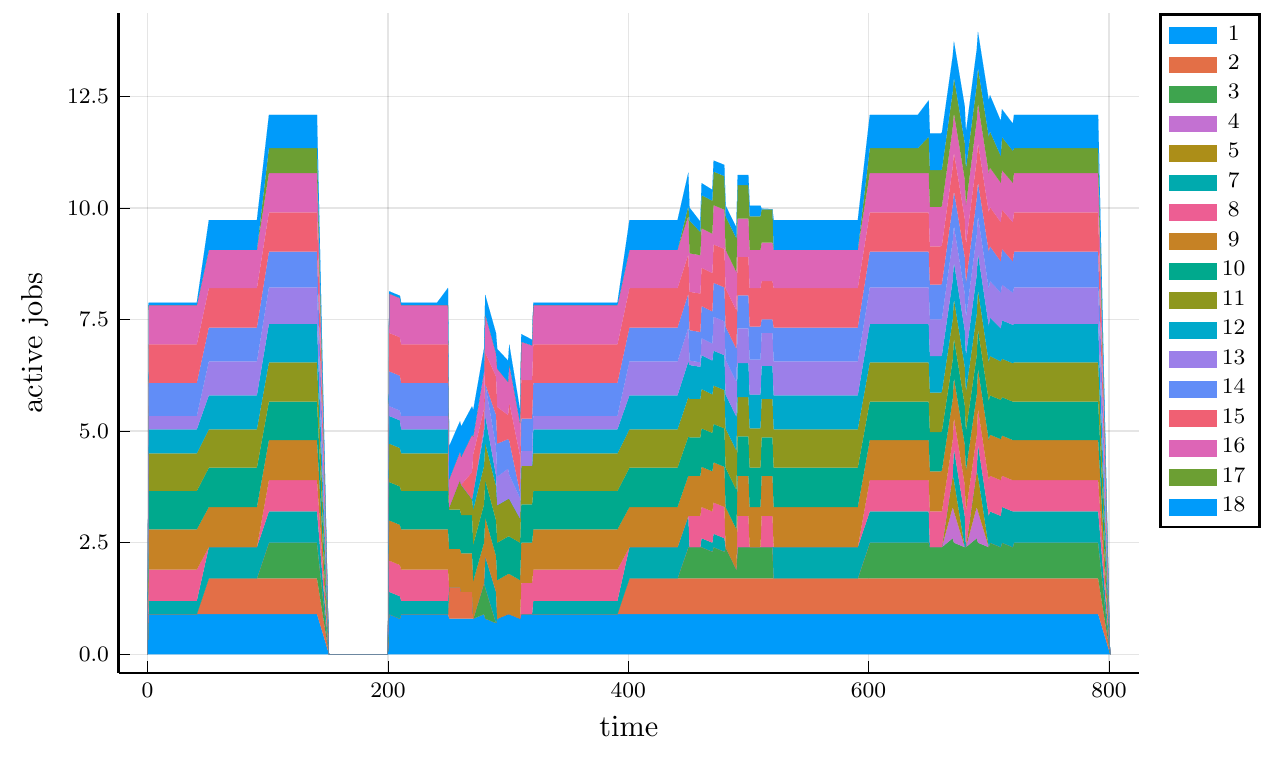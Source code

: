 \RequirePackage{luatex85}
\documentclass[tikz]{standalone}
% Default preamble
\usepackage{pgfplots}
\pgfplotsset{compat=newest}
\usepgfplotslibrary{groupplots}
\usepgfplotslibrary{polar}
\usepgfplotslibrary{smithchart}
\usepgfplotslibrary{statistics}
\usepgfplotslibrary{dateplot}
\usepgfplotslibrary{ternary}
\usetikzlibrary{arrows.meta}
\usetikzlibrary{backgrounds}
\usepgfplotslibrary{patchplots}
\usepgfplotslibrary{fillbetween}
\pgfplotsset{%
layers/standard/.define layer set={%
    background,axis background,axis grid,axis ticks,axis lines,axis tick labels,pre main,main,axis descriptions,axis foreground%
}{grid style= {/pgfplots/on layer=axis grid},%
    tick style= {/pgfplots/on layer=axis ticks},%
    axis line style= {/pgfplots/on layer=axis lines},%
    label style= {/pgfplots/on layer=axis descriptions},%
    legend style= {/pgfplots/on layer=axis descriptions},%
    title style= {/pgfplots/on layer=axis descriptions},%
    colorbar style= {/pgfplots/on layer=axis descriptions},%
    ticklabel style= {/pgfplots/on layer=axis tick labels},%
    axis background@ style={/pgfplots/on layer=axis background},%
    3d box foreground style={/pgfplots/on layer=axis foreground},%
    },
}

\begin{document}
\begin{tikzpicture}[/tikz/background rectangle/.style={fill={rgb,1:red,1.0;green,1.0;blue,1.0}, draw opacity={1.0}}, show background rectangle]
\begin{axis}[point meta max={nan}, point meta min={nan}, legend cell align={left}, legend columns={1}, title={}, title style={at={{(0.5,1)}}, anchor={south}, font={{\fontsize{14 pt}{18.2 pt}\selectfont}}, color={rgb,1:red,0.0;green,0.0;blue,0.0}, draw opacity={1.0}, rotate={0.0}}, legend style={color={rgb,1:red,0.0;green,0.0;blue,0.0}, draw opacity={1.0}, line width={1}, solid, fill={rgb,1:red,1.0;green,1.0;blue,1.0}, fill opacity={1.0}, text opacity={1.0}, font={{\fontsize{8 pt}{10.4 pt}\selectfont}}, text={rgb,1:red,0.0;green,0.0;blue,0.0}, cells={anchor={center}}, at={(1.02, 1)}, anchor={north west}}, axis background/.style={fill={rgb,1:red,1.0;green,1.0;blue,1.0}, opacity={1.0}}, anchor={north west}, xshift={1.0mm}, yshift={-1.0mm}, width={145.4mm}, height={99.6mm}, scaled x ticks={false}, xlabel={time}, x tick style={color={rgb,1:red,0.0;green,0.0;blue,0.0}, opacity={1.0}}, x tick label style={color={rgb,1:red,0.0;green,0.0;blue,0.0}, opacity={1.0}, rotate={0}}, xlabel style={at={(ticklabel cs:0.5)}, anchor=near ticklabel, at={{(ticklabel cs:0.5)}}, anchor={near ticklabel}, font={{\fontsize{11 pt}{14.3 pt}\selectfont}}, color={rgb,1:red,0.0;green,0.0;blue,0.0}, draw opacity={1.0}, rotate={0.0}}, xmajorgrids={true}, xmin={-24.03}, xmax={825.03}, xtick={{0.0,200.0,400.0,600.0,800.0}}, xticklabels={{$0$,$200$,$400$,$600$,$800$}}, xtick align={inside}, xticklabel style={font={{\fontsize{8 pt}{10.4 pt}\selectfont}}, color={rgb,1:red,0.0;green,0.0;blue,0.0}, draw opacity={1.0}, rotate={0.0}}, x grid style={color={rgb,1:red,0.0;green,0.0;blue,0.0}, draw opacity={0.1}, line width={0.5}, solid}, axis x line*={left}, x axis line style={color={rgb,1:red,0.0;green,0.0;blue,0.0}, draw opacity={1.0}, line width={1}, solid}, scaled y ticks={false}, ylabel={active jobs}, y tick style={color={rgb,1:red,0.0;green,0.0;blue,0.0}, opacity={1.0}}, y tick label style={color={rgb,1:red,0.0;green,0.0;blue,0.0}, opacity={1.0}, rotate={0}}, ylabel style={at={(ticklabel cs:0.5)}, anchor=near ticklabel, at={{(ticklabel cs:0.5)}}, anchor={near ticklabel}, font={{\fontsize{11 pt}{14.3 pt}\selectfont}}, color={rgb,1:red,0.0;green,0.0;blue,0.0}, draw opacity={1.0}, rotate={0.0}}, ymajorgrids={true}, ymin={-0.418}, ymax={14.358}, ytick={{0.0,2.5,5.0,7.5,10.0,12.5}}, yticklabels={{$0.0$,$2.5$,$5.0$,$7.5$,$10.0$,$12.5$}}, ytick align={inside}, yticklabel style={font={{\fontsize{8 pt}{10.4 pt}\selectfont}}, color={rgb,1:red,0.0;green,0.0;blue,0.0}, draw opacity={1.0}, rotate={0.0}}, y grid style={color={rgb,1:red,0.0;green,0.0;blue,0.0}, draw opacity={0.1}, line width={0.5}, solid}, axis y line*={left}, y axis line style={color={rgb,1:red,0.0;green,0.0;blue,0.0}, draw opacity={1.0}, line width={1}, solid}, colorbar={false}]
    \addplot+[line width={0}, draw opacity={0}, fill={rgb,1:red,0.0;green,0.606;blue,0.979}, fill opacity={1.0}, mark={none}, forget plot]
        coordinates {
            (0.0,0.0)
            (1.0,0.9)
            (11.0,0.9)
            (21.0,0.9)
            (31.0,0.9)
            (41.0,0.9)
            (51.0,0.9)
            (61.0,0.9)
            (71.0,0.9)
            (81.0,0.9)
            (91.0,0.9)
            (101.0,0.9)
            (111.0,0.9)
            (121.0,0.9)
            (131.0,0.9)
            (141.0,0.9)
            (151.0,0.0)
            (200.0,0.0)
            (201.0,0.9)
            (210.0,0.8)
            (211.0,0.9)
            (221.0,0.9)
            (231.0,0.9)
            (241.0,0.9)
            (250.0,0.9)
            (251.0,0.8)
            (260.0,0.8)
            (261.0,0.8)
            (270.0,0.8)
            (271.0,0.8)
            (280.0,0.9)
            (281.0,0.8)
            (290.0,0.7)
            (291.0,0.8)
            (300.0,0.9)
            (301.0,0.9)
            (310.0,0.8)
            (311.0,0.9)
            (320.0,0.9)
            (321.0,0.9)
            (331.0,0.9)
            (341.0,0.9)
            (351.0,0.9)
            (361.0,0.9)
            (371.0,0.9)
            (381.0,0.9)
            (391.0,0.9)
            (401.0,0.9)
            (411.0,0.9)
            (421.0,0.9)
            (431.0,0.9)
            (441.0,0.9)
            (450.0,0.9)
            (451.0,0.9)
            (460.0,0.9)
            (461.0,0.9)
            (470.0,0.9)
            (471.0,0.9)
            (480.0,0.9)
            (481.0,0.9)
            (490.0,0.9)
            (491.0,0.9)
            (500.0,0.9)
            (501.0,0.9)
            (510.0,0.9)
            (511.0,0.9)
            (520.0,0.9)
            (521.0,0.9)
            (531.0,0.9)
            (541.0,0.9)
            (551.0,0.9)
            (561.0,0.9)
            (571.0,0.9)
            (581.0,0.9)
            (591.0,0.9)
            (601.0,0.9)
            (611.0,0.9)
            (621.0,0.9)
            (631.0,0.9)
            (641.0,0.9)
            (650.0,0.9)
            (651.0,0.9)
            (660.0,0.9)
            (661.0,0.9)
            (670.0,0.9)
            (671.0,0.9)
            (680.0,0.9)
            (681.0,0.9)
            (690.0,0.9)
            (691.0,0.9)
            (700.0,0.9)
            (701.0,0.9)
            (710.0,0.9)
            (711.0,0.9)
            (720.0,0.9)
            (721.0,0.9)
            (731.0,0.9)
            (741.0,0.9)
            (751.0,0.9)
            (761.0,0.9)
            (771.0,0.9)
            (781.0,0.9)
            (791.0,0.9)
            (801.0,0.0)
            (801.0,0.0)
            (791.0,0.0)
            (781.0,0.0)
            (771.0,0.0)
            (761.0,0.0)
            (751.0,0.0)
            (741.0,0.0)
            (731.0,0.0)
            (721.0,0.0)
            (720.0,0.0)
            (711.0,0.0)
            (710.0,0.0)
            (701.0,0.0)
            (700.0,0.0)
            (691.0,0.0)
            (690.0,0.0)
            (681.0,0.0)
            (680.0,0.0)
            (671.0,0.0)
            (670.0,0.0)
            (661.0,0.0)
            (660.0,0.0)
            (651.0,0.0)
            (650.0,0.0)
            (641.0,0.0)
            (631.0,0.0)
            (621.0,0.0)
            (611.0,0.0)
            (601.0,0.0)
            (591.0,0.0)
            (581.0,0.0)
            (571.0,0.0)
            (561.0,0.0)
            (551.0,0.0)
            (541.0,0.0)
            (531.0,0.0)
            (521.0,0.0)
            (520.0,0.0)
            (511.0,0.0)
            (510.0,0.0)
            (501.0,0.0)
            (500.0,0.0)
            (491.0,0.0)
            (490.0,0.0)
            (481.0,0.0)
            (480.0,0.0)
            (471.0,0.0)
            (470.0,0.0)
            (461.0,0.0)
            (460.0,0.0)
            (451.0,0.0)
            (450.0,0.0)
            (441.0,0.0)
            (431.0,0.0)
            (421.0,0.0)
            (411.0,0.0)
            (401.0,0.0)
            (391.0,0.0)
            (381.0,0.0)
            (371.0,0.0)
            (361.0,0.0)
            (351.0,0.0)
            (341.0,0.0)
            (331.0,0.0)
            (321.0,0.0)
            (320.0,0.0)
            (311.0,0.0)
            (310.0,0.0)
            (301.0,0.0)
            (300.0,0.0)
            (291.0,0.0)
            (290.0,0.0)
            (281.0,0.0)
            (280.0,0.0)
            (271.0,0.0)
            (270.0,0.0)
            (261.0,0.0)
            (260.0,0.0)
            (251.0,0.0)
            (250.0,0.0)
            (241.0,0.0)
            (231.0,0.0)
            (221.0,0.0)
            (211.0,0.0)
            (210.0,0.0)
            (201.0,0.0)
            (200.0,0.0)
            (151.0,0.0)
            (141.0,0.0)
            (131.0,0.0)
            (121.0,0.0)
            (111.0,0.0)
            (101.0,0.0)
            (91.0,0.0)
            (81.0,0.0)
            (71.0,0.0)
            (61.0,0.0)
            (51.0,0.0)
            (41.0,0.0)
            (31.0,0.0)
            (21.0,0.0)
            (11.0,0.0)
            (1.0,0.0)
            (0.0,0.0)
            (0.0,0.0)
        }
        ;
    \addplot[color={rgb,1:red,0.0;green,0.606;blue,0.979}, name path={ba286895-73c4-4ad7-8df1-6fe6ceb77c32}, area legend, legend image code/.code={{
    \draw[fill={rgb,1:red,0.0;green,0.606;blue,0.979}, fill opacity={1.0}] (0cm,-0.1cm) rectangle (0.6cm,0.1cm);
    }}, draw opacity={1.0}, line width={0.01}, solid]
        table[row sep={\\}]
        {
            \\
            0.0  0.0  \\
            1.0  0.9  \\
            11.0  0.9  \\
            21.0  0.9  \\
            31.0  0.9  \\
            41.0  0.9  \\
            51.0  0.9  \\
            61.0  0.9  \\
            71.0  0.9  \\
            81.0  0.9  \\
            91.0  0.9  \\
            101.0  0.9  \\
            111.0  0.9  \\
            121.0  0.9  \\
            131.0  0.9  \\
            141.0  0.9  \\
            151.0  0.0  \\
            200.0  0.0  \\
            201.0  0.9  \\
            210.0  0.8  \\
            211.0  0.9  \\
            221.0  0.9  \\
            231.0  0.9  \\
            241.0  0.9  \\
            250.0  0.9  \\
            251.0  0.8  \\
            260.0  0.8  \\
            261.0  0.8  \\
            270.0  0.8  \\
            271.0  0.8  \\
            280.0  0.9  \\
            281.0  0.8  \\
            290.0  0.7  \\
            291.0  0.8  \\
            300.0  0.9  \\
            301.0  0.9  \\
            310.0  0.8  \\
            311.0  0.9  \\
            320.0  0.9  \\
            321.0  0.9  \\
            331.0  0.9  \\
            341.0  0.9  \\
            351.0  0.9  \\
            361.0  0.9  \\
            371.0  0.9  \\
            381.0  0.9  \\
            391.0  0.9  \\
            401.0  0.9  \\
            411.0  0.9  \\
            421.0  0.9  \\
            431.0  0.9  \\
            441.0  0.9  \\
            450.0  0.9  \\
            451.0  0.9  \\
            460.0  0.9  \\
            461.0  0.9  \\
            470.0  0.9  \\
            471.0  0.9  \\
            480.0  0.9  \\
            481.0  0.9  \\
            490.0  0.9  \\
            491.0  0.9  \\
            500.0  0.9  \\
            501.0  0.9  \\
            510.0  0.9  \\
            511.0  0.9  \\
            520.0  0.9  \\
            521.0  0.9  \\
            531.0  0.9  \\
            541.0  0.9  \\
            551.0  0.9  \\
            561.0  0.9  \\
            571.0  0.9  \\
            581.0  0.9  \\
            591.0  0.9  \\
            601.0  0.9  \\
            611.0  0.9  \\
            621.0  0.9  \\
            631.0  0.9  \\
            641.0  0.9  \\
            650.0  0.9  \\
            651.0  0.9  \\
            660.0  0.9  \\
            661.0  0.9  \\
            670.0  0.9  \\
            671.0  0.9  \\
            680.0  0.9  \\
            681.0  0.9  \\
            690.0  0.9  \\
            691.0  0.9  \\
            700.0  0.9  \\
            701.0  0.9  \\
            710.0  0.9  \\
            711.0  0.9  \\
            720.0  0.9  \\
            721.0  0.9  \\
            731.0  0.9  \\
            741.0  0.9  \\
            751.0  0.9  \\
            761.0  0.9  \\
            771.0  0.9  \\
            781.0  0.9  \\
            791.0  0.9  \\
            801.0  0.0  \\
        }
        ;
    \addlegendentry {1}
    \addplot+[line width={0}, draw opacity={0}, fill={rgb,1:red,0.889;green,0.436;blue,0.278}, fill opacity={1.0}, mark={none}, forget plot]
        coordinates {
            (0.0,0.0)
            (1.0,0.9)
            (11.0,0.9)
            (21.0,0.9)
            (31.0,0.9)
            (41.0,0.9)
            (51.0,1.7)
            (61.0,1.7)
            (71.0,1.7)
            (81.0,1.7)
            (91.0,1.7)
            (101.0,1.7)
            (111.0,1.7)
            (121.0,1.7)
            (131.0,1.7)
            (141.0,1.7)
            (151.0,0.0)
            (200.0,0.0)
            (201.0,0.9)
            (210.0,0.8)
            (211.0,0.9)
            (221.0,0.9)
            (231.0,0.9)
            (241.0,0.9)
            (250.0,0.9)
            (251.0,1.5)
            (260.0,1.5)
            (261.0,1.4)
            (270.0,1.4)
            (271.0,0.8)
            (280.0,0.9)
            (281.0,0.8)
            (290.0,0.7)
            (291.0,0.8)
            (300.0,0.9)
            (301.0,0.9)
            (310.0,0.8)
            (311.0,0.9)
            (320.0,0.9)
            (321.0,0.9)
            (331.0,0.9)
            (341.0,0.9)
            (351.0,0.9)
            (361.0,0.9)
            (371.0,0.9)
            (381.0,0.9)
            (391.0,0.9)
            (401.0,1.7)
            (411.0,1.7)
            (421.0,1.7)
            (431.0,1.7)
            (441.0,1.7)
            (450.0,1.7)
            (451.0,1.7)
            (460.0,1.7)
            (461.0,1.7)
            (470.0,1.7)
            (471.0,1.7)
            (480.0,1.7)
            (481.0,1.7)
            (490.0,1.7)
            (491.0,1.7)
            (500.0,1.7)
            (501.0,1.7)
            (510.0,1.7)
            (511.0,1.7)
            (520.0,1.7)
            (521.0,1.7)
            (531.0,1.7)
            (541.0,1.7)
            (551.0,1.7)
            (561.0,1.7)
            (571.0,1.7)
            (581.0,1.7)
            (591.0,1.7)
            (601.0,1.7)
            (611.0,1.7)
            (621.0,1.7)
            (631.0,1.7)
            (641.0,1.7)
            (650.0,1.7)
            (651.0,1.7)
            (660.0,1.7)
            (661.0,1.7)
            (670.0,1.7)
            (671.0,1.7)
            (680.0,1.7)
            (681.0,1.7)
            (690.0,1.7)
            (691.0,1.7)
            (700.0,1.7)
            (701.0,1.7)
            (710.0,1.7)
            (711.0,1.7)
            (720.0,1.7)
            (721.0,1.7)
            (731.0,1.7)
            (741.0,1.7)
            (751.0,1.7)
            (761.0,1.7)
            (771.0,1.7)
            (781.0,1.7)
            (791.0,1.7)
            (801.0,0.0)
            (801.0,0.0)
            (791.0,0.9)
            (781.0,0.9)
            (771.0,0.9)
            (761.0,0.9)
            (751.0,0.9)
            (741.0,0.9)
            (731.0,0.9)
            (721.0,0.9)
            (720.0,0.9)
            (711.0,0.9)
            (710.0,0.9)
            (701.0,0.9)
            (700.0,0.9)
            (691.0,0.9)
            (690.0,0.9)
            (681.0,0.9)
            (680.0,0.9)
            (671.0,0.9)
            (670.0,0.9)
            (661.0,0.9)
            (660.0,0.9)
            (651.0,0.9)
            (650.0,0.9)
            (641.0,0.9)
            (631.0,0.9)
            (621.0,0.9)
            (611.0,0.9)
            (601.0,0.9)
            (591.0,0.9)
            (581.0,0.9)
            (571.0,0.9)
            (561.0,0.9)
            (551.0,0.9)
            (541.0,0.9)
            (531.0,0.9)
            (521.0,0.9)
            (520.0,0.9)
            (511.0,0.9)
            (510.0,0.9)
            (501.0,0.9)
            (500.0,0.9)
            (491.0,0.9)
            (490.0,0.9)
            (481.0,0.9)
            (480.0,0.9)
            (471.0,0.9)
            (470.0,0.9)
            (461.0,0.9)
            (460.0,0.9)
            (451.0,0.9)
            (450.0,0.9)
            (441.0,0.9)
            (431.0,0.9)
            (421.0,0.9)
            (411.0,0.9)
            (401.0,0.9)
            (391.0,0.9)
            (381.0,0.9)
            (371.0,0.9)
            (361.0,0.9)
            (351.0,0.9)
            (341.0,0.9)
            (331.0,0.9)
            (321.0,0.9)
            (320.0,0.9)
            (311.0,0.9)
            (310.0,0.8)
            (301.0,0.9)
            (300.0,0.9)
            (291.0,0.8)
            (290.0,0.7)
            (281.0,0.8)
            (280.0,0.9)
            (271.0,0.8)
            (270.0,0.8)
            (261.0,0.8)
            (260.0,0.8)
            (251.0,0.8)
            (250.0,0.9)
            (241.0,0.9)
            (231.0,0.9)
            (221.0,0.9)
            (211.0,0.9)
            (210.0,0.8)
            (201.0,0.9)
            (200.0,0.0)
            (151.0,0.0)
            (141.0,0.9)
            (131.0,0.9)
            (121.0,0.9)
            (111.0,0.9)
            (101.0,0.9)
            (91.0,0.9)
            (81.0,0.9)
            (71.0,0.9)
            (61.0,0.9)
            (51.0,0.9)
            (41.0,0.9)
            (31.0,0.9)
            (21.0,0.9)
            (11.0,0.9)
            (1.0,0.9)
            (0.0,0.0)
            (0.0,0.0)
        }
        ;
    \addplot[color={rgb,1:red,0.889;green,0.436;blue,0.278}, name path={6a928df7-d0b6-4fff-a8f5-1ab3120f3ddf}, area legend, legend image code/.code={{
    \draw[fill={rgb,1:red,0.889;green,0.436;blue,0.278}, fill opacity={1.0}] (0cm,-0.1cm) rectangle (0.6cm,0.1cm);
    }}, draw opacity={1.0}, line width={0.01}, solid]
        table[row sep={\\}]
        {
            \\
            0.0  0.0  \\
            1.0  0.9  \\
            11.0  0.9  \\
            21.0  0.9  \\
            31.0  0.9  \\
            41.0  0.9  \\
            51.0  1.7  \\
            61.0  1.7  \\
            71.0  1.7  \\
            81.0  1.7  \\
            91.0  1.7  \\
            101.0  1.7  \\
            111.0  1.7  \\
            121.0  1.7  \\
            131.0  1.7  \\
            141.0  1.7  \\
            151.0  0.0  \\
            200.0  0.0  \\
            201.0  0.9  \\
            210.0  0.8  \\
            211.0  0.9  \\
            221.0  0.9  \\
            231.0  0.9  \\
            241.0  0.9  \\
            250.0  0.9  \\
            251.0  1.5  \\
            260.0  1.5  \\
            261.0  1.4  \\
            270.0  1.4  \\
            271.0  0.8  \\
            280.0  0.9  \\
            281.0  0.8  \\
            290.0  0.7  \\
            291.0  0.8  \\
            300.0  0.9  \\
            301.0  0.9  \\
            310.0  0.8  \\
            311.0  0.9  \\
            320.0  0.9  \\
            321.0  0.9  \\
            331.0  0.9  \\
            341.0  0.9  \\
            351.0  0.9  \\
            361.0  0.9  \\
            371.0  0.9  \\
            381.0  0.9  \\
            391.0  0.9  \\
            401.0  1.7  \\
            411.0  1.7  \\
            421.0  1.7  \\
            431.0  1.7  \\
            441.0  1.7  \\
            450.0  1.7  \\
            451.0  1.7  \\
            460.0  1.7  \\
            461.0  1.7  \\
            470.0  1.7  \\
            471.0  1.7  \\
            480.0  1.7  \\
            481.0  1.7  \\
            490.0  1.7  \\
            491.0  1.7  \\
            500.0  1.7  \\
            501.0  1.7  \\
            510.0  1.7  \\
            511.0  1.7  \\
            520.0  1.7  \\
            521.0  1.7  \\
            531.0  1.7  \\
            541.0  1.7  \\
            551.0  1.7  \\
            561.0  1.7  \\
            571.0  1.7  \\
            581.0  1.7  \\
            591.0  1.7  \\
            601.0  1.7  \\
            611.0  1.7  \\
            621.0  1.7  \\
            631.0  1.7  \\
            641.0  1.7  \\
            650.0  1.7  \\
            651.0  1.7  \\
            660.0  1.7  \\
            661.0  1.7  \\
            670.0  1.7  \\
            671.0  1.7  \\
            680.0  1.7  \\
            681.0  1.7  \\
            690.0  1.7  \\
            691.0  1.7  \\
            700.0  1.7  \\
            701.0  1.7  \\
            710.0  1.7  \\
            711.0  1.7  \\
            720.0  1.7  \\
            721.0  1.7  \\
            731.0  1.7  \\
            741.0  1.7  \\
            751.0  1.7  \\
            761.0  1.7  \\
            771.0  1.7  \\
            781.0  1.7  \\
            791.0  1.7  \\
            801.0  0.0  \\
        }
        ;
    \addlegendentry {2}
    \addplot+[line width={0}, draw opacity={0}, fill={rgb,1:red,0.242;green,0.643;blue,0.304}, fill opacity={1.0}, mark={none}, forget plot]
        coordinates {
            (0.0,0.0)
            (1.0,0.9)
            (11.0,0.9)
            (21.0,0.9)
            (31.0,0.9)
            (41.0,0.9)
            (51.0,1.7)
            (61.0,1.7)
            (71.0,1.7)
            (81.0,1.7)
            (91.0,1.7)
            (101.0,2.5)
            (111.0,2.5)
            (121.0,2.5)
            (131.0,2.5)
            (141.0,2.5)
            (151.0,0.0)
            (200.0,0.0)
            (201.0,0.9)
            (210.0,0.8)
            (211.0,0.9)
            (221.0,0.9)
            (231.0,0.9)
            (241.0,0.9)
            (250.0,0.9)
            (251.0,1.5)
            (260.0,1.5)
            (261.0,1.4)
            (270.0,1.4)
            (271.0,0.8)
            (280.0,1.6)
            (281.0,1.5)
            (290.0,0.7)
            (291.0,0.8)
            (300.0,0.9)
            (301.0,0.9)
            (310.0,0.8)
            (311.0,0.9)
            (320.0,0.9)
            (321.0,0.9)
            (331.0,0.9)
            (341.0,0.9)
            (351.0,0.9)
            (361.0,0.9)
            (371.0,0.9)
            (381.0,0.9)
            (391.0,0.9)
            (401.0,1.7)
            (411.0,1.7)
            (421.0,1.7)
            (431.0,1.7)
            (441.0,1.7)
            (450.0,2.4)
            (451.0,2.4)
            (460.0,2.4)
            (461.0,2.4)
            (470.0,2.3)
            (471.0,2.4)
            (480.0,2.3)
            (481.0,2.4)
            (490.0,1.9)
            (491.0,2.4)
            (500.0,2.4)
            (501.0,2.4)
            (510.0,2.4)
            (511.0,2.4)
            (520.0,2.4)
            (521.0,1.7)
            (531.0,1.7)
            (541.0,1.7)
            (551.0,1.7)
            (561.0,1.7)
            (571.0,1.7)
            (581.0,1.7)
            (591.0,1.7)
            (601.0,2.5)
            (611.0,2.5)
            (621.0,2.5)
            (631.0,2.5)
            (641.0,2.5)
            (650.0,2.5)
            (651.0,2.4)
            (660.0,2.4)
            (661.0,2.4)
            (670.0,2.6)
            (671.0,2.5)
            (680.0,2.4)
            (681.0,2.4)
            (690.0,2.6)
            (691.0,2.5)
            (700.0,2.4)
            (701.0,2.5)
            (710.0,2.4)
            (711.0,2.5)
            (720.0,2.4)
            (721.0,2.5)
            (731.0,2.5)
            (741.0,2.5)
            (751.0,2.5)
            (761.0,2.5)
            (771.0,2.5)
            (781.0,2.5)
            (791.0,2.5)
            (801.0,0.0)
            (801.0,0.0)
            (791.0,1.7)
            (781.0,1.7)
            (771.0,1.7)
            (761.0,1.7)
            (751.0,1.7)
            (741.0,1.7)
            (731.0,1.7)
            (721.0,1.7)
            (720.0,1.7)
            (711.0,1.7)
            (710.0,1.7)
            (701.0,1.7)
            (700.0,1.7)
            (691.0,1.7)
            (690.0,1.7)
            (681.0,1.7)
            (680.0,1.7)
            (671.0,1.7)
            (670.0,1.7)
            (661.0,1.7)
            (660.0,1.7)
            (651.0,1.7)
            (650.0,1.7)
            (641.0,1.7)
            (631.0,1.7)
            (621.0,1.7)
            (611.0,1.7)
            (601.0,1.7)
            (591.0,1.7)
            (581.0,1.7)
            (571.0,1.7)
            (561.0,1.7)
            (551.0,1.7)
            (541.0,1.7)
            (531.0,1.7)
            (521.0,1.7)
            (520.0,1.7)
            (511.0,1.7)
            (510.0,1.7)
            (501.0,1.7)
            (500.0,1.7)
            (491.0,1.7)
            (490.0,1.7)
            (481.0,1.7)
            (480.0,1.7)
            (471.0,1.7)
            (470.0,1.7)
            (461.0,1.7)
            (460.0,1.7)
            (451.0,1.7)
            (450.0,1.7)
            (441.0,1.7)
            (431.0,1.7)
            (421.0,1.7)
            (411.0,1.7)
            (401.0,1.7)
            (391.0,0.9)
            (381.0,0.9)
            (371.0,0.9)
            (361.0,0.9)
            (351.0,0.9)
            (341.0,0.9)
            (331.0,0.9)
            (321.0,0.9)
            (320.0,0.9)
            (311.0,0.9)
            (310.0,0.8)
            (301.0,0.9)
            (300.0,0.9)
            (291.0,0.8)
            (290.0,0.7)
            (281.0,0.8)
            (280.0,0.9)
            (271.0,0.8)
            (270.0,1.4)
            (261.0,1.4)
            (260.0,1.5)
            (251.0,1.5)
            (250.0,0.9)
            (241.0,0.9)
            (231.0,0.9)
            (221.0,0.9)
            (211.0,0.9)
            (210.0,0.8)
            (201.0,0.9)
            (200.0,0.0)
            (151.0,0.0)
            (141.0,1.7)
            (131.0,1.7)
            (121.0,1.7)
            (111.0,1.7)
            (101.0,1.7)
            (91.0,1.7)
            (81.0,1.7)
            (71.0,1.7)
            (61.0,1.7)
            (51.0,1.7)
            (41.0,0.9)
            (31.0,0.9)
            (21.0,0.9)
            (11.0,0.9)
            (1.0,0.9)
            (0.0,0.0)
            (0.0,0.0)
        }
        ;
    \addplot[color={rgb,1:red,0.242;green,0.643;blue,0.304}, name path={3e1bb546-3987-4f4d-9a08-2fa6408db3d8}, area legend, legend image code/.code={{
    \draw[fill={rgb,1:red,0.242;green,0.643;blue,0.304}, fill opacity={1.0}] (0cm,-0.1cm) rectangle (0.6cm,0.1cm);
    }}, draw opacity={1.0}, line width={0.01}, solid]
        table[row sep={\\}]
        {
            \\
            0.0  0.0  \\
            1.0  0.9  \\
            11.0  0.9  \\
            21.0  0.9  \\
            31.0  0.9  \\
            41.0  0.9  \\
            51.0  1.7  \\
            61.0  1.7  \\
            71.0  1.7  \\
            81.0  1.7  \\
            91.0  1.7  \\
            101.0  2.5  \\
            111.0  2.5  \\
            121.0  2.5  \\
            131.0  2.5  \\
            141.0  2.5  \\
            151.0  0.0  \\
            200.0  0.0  \\
            201.0  0.9  \\
            210.0  0.8  \\
            211.0  0.9  \\
            221.0  0.9  \\
            231.0  0.9  \\
            241.0  0.9  \\
            250.0  0.9  \\
            251.0  1.5  \\
            260.0  1.5  \\
            261.0  1.4  \\
            270.0  1.4  \\
            271.0  0.8  \\
            280.0  1.6  \\
            281.0  1.5  \\
            290.0  0.7  \\
            291.0  0.8  \\
            300.0  0.9  \\
            301.0  0.9  \\
            310.0  0.8  \\
            311.0  0.9  \\
            320.0  0.9  \\
            321.0  0.9  \\
            331.0  0.9  \\
            341.0  0.9  \\
            351.0  0.9  \\
            361.0  0.9  \\
            371.0  0.9  \\
            381.0  0.9  \\
            391.0  0.9  \\
            401.0  1.7  \\
            411.0  1.7  \\
            421.0  1.7  \\
            431.0  1.7  \\
            441.0  1.7  \\
            450.0  2.4  \\
            451.0  2.4  \\
            460.0  2.4  \\
            461.0  2.4  \\
            470.0  2.3  \\
            471.0  2.4  \\
            480.0  2.3  \\
            481.0  2.4  \\
            490.0  1.9  \\
            491.0  2.4  \\
            500.0  2.4  \\
            501.0  2.4  \\
            510.0  2.4  \\
            511.0  2.4  \\
            520.0  2.4  \\
            521.0  1.7  \\
            531.0  1.7  \\
            541.0  1.7  \\
            551.0  1.7  \\
            561.0  1.7  \\
            571.0  1.7  \\
            581.0  1.7  \\
            591.0  1.7  \\
            601.0  2.5  \\
            611.0  2.5  \\
            621.0  2.5  \\
            631.0  2.5  \\
            641.0  2.5  \\
            650.0  2.5  \\
            651.0  2.4  \\
            660.0  2.4  \\
            661.0  2.4  \\
            670.0  2.6  \\
            671.0  2.5  \\
            680.0  2.4  \\
            681.0  2.4  \\
            690.0  2.6  \\
            691.0  2.5  \\
            700.0  2.4  \\
            701.0  2.5  \\
            710.0  2.4  \\
            711.0  2.5  \\
            720.0  2.4  \\
            721.0  2.5  \\
            731.0  2.5  \\
            741.0  2.5  \\
            751.0  2.5  \\
            761.0  2.5  \\
            771.0  2.5  \\
            781.0  2.5  \\
            791.0  2.5  \\
            801.0  0.0  \\
        }
        ;
    \addlegendentry {3}
    \addplot+[line width={0}, draw opacity={0}, fill={rgb,1:red,0.764;green,0.444;blue,0.824}, fill opacity={1.0}, mark={none}, forget plot]
        coordinates {
            (0.0,0.0)
            (1.0,0.9)
            (11.0,0.9)
            (21.0,0.9)
            (31.0,0.9)
            (41.0,0.9)
            (51.0,1.7)
            (61.0,1.7)
            (71.0,1.7)
            (81.0,1.7)
            (91.0,1.7)
            (101.0,2.5)
            (111.0,2.5)
            (121.0,2.5)
            (131.0,2.5)
            (141.0,2.5)
            (151.0,0.0)
            (200.0,0.0)
            (201.0,0.9)
            (210.0,0.8)
            (211.0,0.9)
            (221.0,0.9)
            (231.0,0.9)
            (241.0,0.9)
            (250.0,0.9)
            (251.0,1.5)
            (260.0,1.5)
            (261.0,1.4)
            (270.0,1.4)
            (271.0,0.8)
            (280.0,1.6)
            (281.0,1.5)
            (290.0,0.7)
            (291.0,0.8)
            (300.0,0.9)
            (301.0,0.9)
            (310.0,0.8)
            (311.0,0.9)
            (320.0,0.9)
            (321.0,0.9)
            (331.0,0.9)
            (341.0,0.9)
            (351.0,0.9)
            (361.0,0.9)
            (371.0,0.9)
            (381.0,0.9)
            (391.0,0.9)
            (401.0,1.7)
            (411.0,1.7)
            (421.0,1.7)
            (431.0,1.7)
            (441.0,1.7)
            (450.0,2.4)
            (451.0,2.4)
            (460.0,2.4)
            (461.0,2.4)
            (470.0,2.3)
            (471.0,2.4)
            (480.0,2.3)
            (481.0,2.4)
            (490.0,1.9)
            (491.0,2.4)
            (500.0,2.4)
            (501.0,2.4)
            (510.0,2.4)
            (511.0,2.4)
            (520.0,2.4)
            (521.0,1.7)
            (531.0,1.7)
            (541.0,1.7)
            (551.0,1.7)
            (561.0,1.7)
            (571.0,1.7)
            (581.0,1.7)
            (591.0,1.7)
            (601.0,2.5)
            (611.0,2.5)
            (621.0,2.5)
            (631.0,2.5)
            (641.0,2.5)
            (650.0,2.5)
            (651.0,2.4)
            (660.0,2.4)
            (661.0,2.4)
            (670.0,3.3)
            (671.0,3.2)
            (680.0,2.4)
            (681.0,2.4)
            (690.0,3.3)
            (691.0,3.2)
            (700.0,2.4)
            (701.0,2.5)
            (710.0,2.4)
            (711.0,2.5)
            (720.0,2.4)
            (721.0,2.5)
            (731.0,2.5)
            (741.0,2.5)
            (751.0,2.5)
            (761.0,2.5)
            (771.0,2.5)
            (781.0,2.5)
            (791.0,2.5)
            (801.0,0.0)
            (801.0,0.0)
            (791.0,2.5)
            (781.0,2.5)
            (771.0,2.5)
            (761.0,2.5)
            (751.0,2.5)
            (741.0,2.5)
            (731.0,2.5)
            (721.0,2.5)
            (720.0,2.4)
            (711.0,2.5)
            (710.0,2.4)
            (701.0,2.5)
            (700.0,2.4)
            (691.0,2.5)
            (690.0,2.6)
            (681.0,2.4)
            (680.0,2.4)
            (671.0,2.5)
            (670.0,2.6)
            (661.0,2.4)
            (660.0,2.4)
            (651.0,2.4)
            (650.0,2.5)
            (641.0,2.5)
            (631.0,2.5)
            (621.0,2.5)
            (611.0,2.5)
            (601.0,2.5)
            (591.0,1.7)
            (581.0,1.7)
            (571.0,1.7)
            (561.0,1.7)
            (551.0,1.7)
            (541.0,1.7)
            (531.0,1.7)
            (521.0,1.7)
            (520.0,2.4)
            (511.0,2.4)
            (510.0,2.4)
            (501.0,2.4)
            (500.0,2.4)
            (491.0,2.4)
            (490.0,1.9)
            (481.0,2.4)
            (480.0,2.3)
            (471.0,2.4)
            (470.0,2.3)
            (461.0,2.4)
            (460.0,2.4)
            (451.0,2.4)
            (450.0,2.4)
            (441.0,1.7)
            (431.0,1.7)
            (421.0,1.7)
            (411.0,1.7)
            (401.0,1.7)
            (391.0,0.9)
            (381.0,0.9)
            (371.0,0.9)
            (361.0,0.9)
            (351.0,0.9)
            (341.0,0.9)
            (331.0,0.9)
            (321.0,0.9)
            (320.0,0.9)
            (311.0,0.9)
            (310.0,0.8)
            (301.0,0.9)
            (300.0,0.9)
            (291.0,0.8)
            (290.0,0.7)
            (281.0,1.5)
            (280.0,1.6)
            (271.0,0.8)
            (270.0,1.4)
            (261.0,1.4)
            (260.0,1.5)
            (251.0,1.5)
            (250.0,0.9)
            (241.0,0.9)
            (231.0,0.9)
            (221.0,0.9)
            (211.0,0.9)
            (210.0,0.8)
            (201.0,0.9)
            (200.0,0.0)
            (151.0,0.0)
            (141.0,2.5)
            (131.0,2.5)
            (121.0,2.5)
            (111.0,2.5)
            (101.0,2.5)
            (91.0,1.7)
            (81.0,1.7)
            (71.0,1.7)
            (61.0,1.7)
            (51.0,1.7)
            (41.0,0.9)
            (31.0,0.9)
            (21.0,0.9)
            (11.0,0.9)
            (1.0,0.9)
            (0.0,0.0)
            (0.0,0.0)
        }
        ;
    \addplot[color={rgb,1:red,0.764;green,0.444;blue,0.824}, name path={88d27e58-0f24-4ffb-99d0-958ab32fb77f}, area legend, legend image code/.code={{
    \draw[fill={rgb,1:red,0.764;green,0.444;blue,0.824}, fill opacity={1.0}] (0cm,-0.1cm) rectangle (0.6cm,0.1cm);
    }}, draw opacity={1.0}, line width={0.01}, solid]
        table[row sep={\\}]
        {
            \\
            0.0  0.0  \\
            1.0  0.9  \\
            11.0  0.9  \\
            21.0  0.9  \\
            31.0  0.9  \\
            41.0  0.9  \\
            51.0  1.7  \\
            61.0  1.7  \\
            71.0  1.7  \\
            81.0  1.7  \\
            91.0  1.7  \\
            101.0  2.5  \\
            111.0  2.5  \\
            121.0  2.5  \\
            131.0  2.5  \\
            141.0  2.5  \\
            151.0  0.0  \\
            200.0  0.0  \\
            201.0  0.9  \\
            210.0  0.8  \\
            211.0  0.9  \\
            221.0  0.9  \\
            231.0  0.9  \\
            241.0  0.9  \\
            250.0  0.9  \\
            251.0  1.5  \\
            260.0  1.5  \\
            261.0  1.4  \\
            270.0  1.4  \\
            271.0  0.8  \\
            280.0  1.6  \\
            281.0  1.5  \\
            290.0  0.7  \\
            291.0  0.8  \\
            300.0  0.9  \\
            301.0  0.9  \\
            310.0  0.8  \\
            311.0  0.9  \\
            320.0  0.9  \\
            321.0  0.9  \\
            331.0  0.9  \\
            341.0  0.9  \\
            351.0  0.9  \\
            361.0  0.9  \\
            371.0  0.9  \\
            381.0  0.9  \\
            391.0  0.9  \\
            401.0  1.7  \\
            411.0  1.7  \\
            421.0  1.7  \\
            431.0  1.7  \\
            441.0  1.7  \\
            450.0  2.4  \\
            451.0  2.4  \\
            460.0  2.4  \\
            461.0  2.4  \\
            470.0  2.3  \\
            471.0  2.4  \\
            480.0  2.3  \\
            481.0  2.4  \\
            490.0  1.9  \\
            491.0  2.4  \\
            500.0  2.4  \\
            501.0  2.4  \\
            510.0  2.4  \\
            511.0  2.4  \\
            520.0  2.4  \\
            521.0  1.7  \\
            531.0  1.7  \\
            541.0  1.7  \\
            551.0  1.7  \\
            561.0  1.7  \\
            571.0  1.7  \\
            581.0  1.7  \\
            591.0  1.7  \\
            601.0  2.5  \\
            611.0  2.5  \\
            621.0  2.5  \\
            631.0  2.5  \\
            641.0  2.5  \\
            650.0  2.5  \\
            651.0  2.4  \\
            660.0  2.4  \\
            661.0  2.4  \\
            670.0  3.3  \\
            671.0  3.2  \\
            680.0  2.4  \\
            681.0  2.4  \\
            690.0  3.3  \\
            691.0  3.2  \\
            700.0  2.4  \\
            701.0  2.5  \\
            710.0  2.4  \\
            711.0  2.5  \\
            720.0  2.4  \\
            721.0  2.5  \\
            731.0  2.5  \\
            741.0  2.5  \\
            751.0  2.5  \\
            761.0  2.5  \\
            771.0  2.5  \\
            781.0  2.5  \\
            791.0  2.5  \\
            801.0  0.0  \\
        }
        ;
    \addlegendentry {4}
    \addplot+[line width={0}, draw opacity={0}, fill={rgb,1:red,0.675;green,0.556;blue,0.094}, fill opacity={1.0}, mark={none}, forget plot]
        coordinates {
            (0.0,0.0)
            (1.0,0.9)
            (11.0,0.9)
            (21.0,0.9)
            (31.0,0.9)
            (41.0,0.9)
            (51.0,1.7)
            (61.0,1.7)
            (71.0,1.7)
            (81.0,1.7)
            (91.0,1.7)
            (101.0,2.5)
            (111.0,2.5)
            (121.0,2.5)
            (131.0,2.5)
            (141.0,2.5)
            (151.0,0.0)
            (200.0,0.0)
            (201.0,0.9)
            (210.0,0.8)
            (211.0,0.9)
            (221.0,0.9)
            (231.0,0.9)
            (241.0,0.9)
            (250.0,0.9)
            (251.0,1.5)
            (260.0,1.5)
            (261.0,1.4)
            (270.0,1.4)
            (271.0,0.8)
            (280.0,1.6)
            (281.0,1.5)
            (290.0,0.7)
            (291.0,0.8)
            (300.0,0.9)
            (301.0,0.9)
            (310.0,0.8)
            (311.0,0.9)
            (320.0,0.9)
            (321.0,0.9)
            (331.0,0.9)
            (341.0,0.9)
            (351.0,0.9)
            (361.0,0.9)
            (371.0,0.9)
            (381.0,0.9)
            (391.0,0.9)
            (401.0,1.7)
            (411.0,1.7)
            (421.0,1.7)
            (431.0,1.7)
            (441.0,1.7)
            (450.0,2.4)
            (451.0,2.4)
            (460.0,2.4)
            (461.0,2.4)
            (470.0,2.3)
            (471.0,2.4)
            (480.0,2.3)
            (481.0,2.4)
            (490.0,1.9)
            (491.0,2.4)
            (500.0,2.4)
            (501.0,2.4)
            (510.0,2.4)
            (511.0,2.4)
            (520.0,2.4)
            (521.0,1.7)
            (531.0,1.7)
            (541.0,1.7)
            (551.0,1.7)
            (561.0,1.7)
            (571.0,1.7)
            (581.0,1.7)
            (591.0,1.7)
            (601.0,2.5)
            (611.0,2.5)
            (621.0,2.5)
            (631.0,2.5)
            (641.0,2.5)
            (650.0,2.5)
            (651.0,2.4)
            (660.0,2.4)
            (661.0,2.4)
            (670.0,4.0)
            (671.0,3.9)
            (680.0,2.4)
            (681.0,2.4)
            (690.0,4.1)
            (691.0,4.0)
            (700.0,2.4)
            (701.0,2.5)
            (710.0,2.4)
            (711.0,2.5)
            (720.0,2.4)
            (721.0,2.5)
            (731.0,2.5)
            (741.0,2.5)
            (751.0,2.5)
            (761.0,2.5)
            (771.0,2.5)
            (781.0,2.5)
            (791.0,2.5)
            (801.0,0.0)
            (801.0,0.0)
            (791.0,2.5)
            (781.0,2.5)
            (771.0,2.5)
            (761.0,2.5)
            (751.0,2.5)
            (741.0,2.5)
            (731.0,2.5)
            (721.0,2.5)
            (720.0,2.4)
            (711.0,2.5)
            (710.0,2.4)
            (701.0,2.5)
            (700.0,2.4)
            (691.0,3.2)
            (690.0,3.3)
            (681.0,2.4)
            (680.0,2.4)
            (671.0,3.2)
            (670.0,3.3)
            (661.0,2.4)
            (660.0,2.4)
            (651.0,2.4)
            (650.0,2.5)
            (641.0,2.5)
            (631.0,2.5)
            (621.0,2.5)
            (611.0,2.5)
            (601.0,2.5)
            (591.0,1.7)
            (581.0,1.7)
            (571.0,1.7)
            (561.0,1.7)
            (551.0,1.7)
            (541.0,1.7)
            (531.0,1.7)
            (521.0,1.7)
            (520.0,2.4)
            (511.0,2.4)
            (510.0,2.4)
            (501.0,2.4)
            (500.0,2.4)
            (491.0,2.4)
            (490.0,1.9)
            (481.0,2.4)
            (480.0,2.3)
            (471.0,2.4)
            (470.0,2.3)
            (461.0,2.4)
            (460.0,2.4)
            (451.0,2.4)
            (450.0,2.4)
            (441.0,1.7)
            (431.0,1.7)
            (421.0,1.7)
            (411.0,1.7)
            (401.0,1.7)
            (391.0,0.9)
            (381.0,0.9)
            (371.0,0.9)
            (361.0,0.9)
            (351.0,0.9)
            (341.0,0.9)
            (331.0,0.9)
            (321.0,0.9)
            (320.0,0.9)
            (311.0,0.9)
            (310.0,0.8)
            (301.0,0.9)
            (300.0,0.9)
            (291.0,0.8)
            (290.0,0.7)
            (281.0,1.5)
            (280.0,1.6)
            (271.0,0.8)
            (270.0,1.4)
            (261.0,1.4)
            (260.0,1.5)
            (251.0,1.5)
            (250.0,0.9)
            (241.0,0.9)
            (231.0,0.9)
            (221.0,0.9)
            (211.0,0.9)
            (210.0,0.8)
            (201.0,0.9)
            (200.0,0.0)
            (151.0,0.0)
            (141.0,2.5)
            (131.0,2.5)
            (121.0,2.5)
            (111.0,2.5)
            (101.0,2.5)
            (91.0,1.7)
            (81.0,1.7)
            (71.0,1.7)
            (61.0,1.7)
            (51.0,1.7)
            (41.0,0.9)
            (31.0,0.9)
            (21.0,0.9)
            (11.0,0.9)
            (1.0,0.9)
            (0.0,0.0)
            (0.0,0.0)
        }
        ;
    \addplot[color={rgb,1:red,0.675;green,0.556;blue,0.094}, name path={94530d16-e517-42cc-8a67-6357554f8da5}, area legend, legend image code/.code={{
    \draw[fill={rgb,1:red,0.675;green,0.556;blue,0.094}, fill opacity={1.0}] (0cm,-0.1cm) rectangle (0.6cm,0.1cm);
    }}, draw opacity={1.0}, line width={0.01}, solid]
        table[row sep={\\}]
        {
            \\
            0.0  0.0  \\
            1.0  0.9  \\
            11.0  0.9  \\
            21.0  0.9  \\
            31.0  0.9  \\
            41.0  0.9  \\
            51.0  1.7  \\
            61.0  1.7  \\
            71.0  1.7  \\
            81.0  1.7  \\
            91.0  1.7  \\
            101.0  2.5  \\
            111.0  2.5  \\
            121.0  2.5  \\
            131.0  2.5  \\
            141.0  2.5  \\
            151.0  0.0  \\
            200.0  0.0  \\
            201.0  0.9  \\
            210.0  0.8  \\
            211.0  0.9  \\
            221.0  0.9  \\
            231.0  0.9  \\
            241.0  0.9  \\
            250.0  0.9  \\
            251.0  1.5  \\
            260.0  1.5  \\
            261.0  1.4  \\
            270.0  1.4  \\
            271.0  0.8  \\
            280.0  1.6  \\
            281.0  1.5  \\
            290.0  0.7  \\
            291.0  0.8  \\
            300.0  0.9  \\
            301.0  0.9  \\
            310.0  0.8  \\
            311.0  0.9  \\
            320.0  0.9  \\
            321.0  0.9  \\
            331.0  0.9  \\
            341.0  0.9  \\
            351.0  0.9  \\
            361.0  0.9  \\
            371.0  0.9  \\
            381.0  0.9  \\
            391.0  0.9  \\
            401.0  1.7  \\
            411.0  1.7  \\
            421.0  1.7  \\
            431.0  1.7  \\
            441.0  1.7  \\
            450.0  2.4  \\
            451.0  2.4  \\
            460.0  2.4  \\
            461.0  2.4  \\
            470.0  2.3  \\
            471.0  2.4  \\
            480.0  2.3  \\
            481.0  2.4  \\
            490.0  1.9  \\
            491.0  2.4  \\
            500.0  2.4  \\
            501.0  2.4  \\
            510.0  2.4  \\
            511.0  2.4  \\
            520.0  2.4  \\
            521.0  1.7  \\
            531.0  1.7  \\
            541.0  1.7  \\
            551.0  1.7  \\
            561.0  1.7  \\
            571.0  1.7  \\
            581.0  1.7  \\
            591.0  1.7  \\
            601.0  2.5  \\
            611.0  2.5  \\
            621.0  2.5  \\
            631.0  2.5  \\
            641.0  2.5  \\
            650.0  2.5  \\
            651.0  2.4  \\
            660.0  2.4  \\
            661.0  2.4  \\
            670.0  4.0  \\
            671.0  3.9  \\
            680.0  2.4  \\
            681.0  2.4  \\
            690.0  4.1  \\
            691.0  4.0  \\
            700.0  2.4  \\
            701.0  2.5  \\
            710.0  2.4  \\
            711.0  2.5  \\
            720.0  2.4  \\
            721.0  2.5  \\
            731.0  2.5  \\
            741.0  2.5  \\
            751.0  2.5  \\
            761.0  2.5  \\
            771.0  2.5  \\
            781.0  2.5  \\
            791.0  2.5  \\
            801.0  0.0  \\
        }
        ;
    \addlegendentry {5}
    \addplot+[line width={0}, draw opacity={0}, fill={rgb,1:red,0.0;green,0.666;blue,0.681}, fill opacity={1.0}, mark={none}, forget plot]
        coordinates {
            (0.0,0.0)
            (1.0,1.2)
            (11.0,1.2)
            (21.0,1.2)
            (31.0,1.2)
            (41.0,1.2)
            (51.0,2.4)
            (61.0,2.4)
            (71.0,2.4)
            (81.0,2.4)
            (91.0,2.4)
            (101.0,3.2)
            (111.0,3.2)
            (121.0,3.2)
            (131.0,3.2)
            (141.0,3.2)
            (151.0,0.0)
            (200.0,0.0)
            (201.0,1.4)
            (210.0,1.3)
            (211.0,1.2)
            (221.0,1.2)
            (231.0,1.2)
            (241.0,1.2)
            (250.0,1.2)
            (251.0,1.5)
            (260.0,1.5)
            (261.0,1.4)
            (270.0,1.4)
            (271.0,0.8)
            (280.0,1.6)
            (281.0,2.2)
            (290.0,1.4)
            (291.0,0.8)
            (300.0,0.9)
            (301.0,0.9)
            (310.0,0.8)
            (311.0,0.9)
            (320.0,0.9)
            (321.0,1.2)
            (331.0,1.2)
            (341.0,1.2)
            (351.0,1.2)
            (361.0,1.2)
            (371.0,1.2)
            (381.0,1.2)
            (391.0,1.2)
            (401.0,2.4)
            (411.0,2.4)
            (421.0,2.4)
            (431.0,2.4)
            (441.0,2.4)
            (450.0,3.1)
            (451.0,2.4)
            (460.0,2.4)
            (461.0,2.6)
            (470.0,2.5)
            (471.0,2.7)
            (480.0,2.6)
            (481.0,2.4)
            (490.0,1.9)
            (491.0,2.4)
            (500.0,2.4)
            (501.0,2.4)
            (510.0,2.4)
            (511.0,2.4)
            (520.0,2.4)
            (521.0,2.4)
            (531.0,2.4)
            (541.0,2.4)
            (551.0,2.4)
            (561.0,2.4)
            (571.0,2.4)
            (581.0,2.4)
            (591.0,2.4)
            (601.0,3.2)
            (611.0,3.2)
            (621.0,3.2)
            (631.0,3.2)
            (641.0,3.2)
            (650.0,3.2)
            (651.0,2.4)
            (660.0,2.4)
            (661.0,2.4)
            (670.0,4.0)
            (671.0,4.6)
            (680.0,3.1)
            (681.0,2.4)
            (690.0,4.1)
            (691.0,4.7)
            (700.0,3.1)
            (701.0,3.2)
            (710.0,3.1)
            (711.0,3.3)
            (720.0,3.2)
            (721.0,3.2)
            (731.0,3.2)
            (741.0,3.2)
            (751.0,3.2)
            (761.0,3.2)
            (771.0,3.2)
            (781.0,3.2)
            (791.0,3.2)
            (801.0,0.0)
            (801.0,0.0)
            (791.0,2.5)
            (781.0,2.5)
            (771.0,2.5)
            (761.0,2.5)
            (751.0,2.5)
            (741.0,2.5)
            (731.0,2.5)
            (721.0,2.5)
            (720.0,2.4)
            (711.0,2.5)
            (710.0,2.4)
            (701.0,2.5)
            (700.0,2.4)
            (691.0,4.0)
            (690.0,4.1)
            (681.0,2.4)
            (680.0,2.4)
            (671.0,3.9)
            (670.0,4.0)
            (661.0,2.4)
            (660.0,2.4)
            (651.0,2.4)
            (650.0,2.5)
            (641.0,2.5)
            (631.0,2.5)
            (621.0,2.5)
            (611.0,2.5)
            (601.0,2.5)
            (591.0,1.7)
            (581.0,1.7)
            (571.0,1.7)
            (561.0,1.7)
            (551.0,1.7)
            (541.0,1.7)
            (531.0,1.7)
            (521.0,1.7)
            (520.0,2.4)
            (511.0,2.4)
            (510.0,2.4)
            (501.0,2.4)
            (500.0,2.4)
            (491.0,2.4)
            (490.0,1.9)
            (481.0,2.4)
            (480.0,2.3)
            (471.0,2.4)
            (470.0,2.3)
            (461.0,2.4)
            (460.0,2.4)
            (451.0,2.4)
            (450.0,2.4)
            (441.0,1.7)
            (431.0,1.7)
            (421.0,1.7)
            (411.0,1.7)
            (401.0,1.7)
            (391.0,0.9)
            (381.0,0.9)
            (371.0,0.9)
            (361.0,0.9)
            (351.0,0.9)
            (341.0,0.9)
            (331.0,0.9)
            (321.0,0.9)
            (320.0,0.9)
            (311.0,0.9)
            (310.0,0.8)
            (301.0,0.9)
            (300.0,0.9)
            (291.0,0.8)
            (290.0,0.7)
            (281.0,1.5)
            (280.0,1.6)
            (271.0,0.8)
            (270.0,1.4)
            (261.0,1.4)
            (260.0,1.5)
            (251.0,1.5)
            (250.0,0.9)
            (241.0,0.9)
            (231.0,0.9)
            (221.0,0.9)
            (211.0,0.9)
            (210.0,0.8)
            (201.0,0.9)
            (200.0,0.0)
            (151.0,0.0)
            (141.0,2.5)
            (131.0,2.5)
            (121.0,2.5)
            (111.0,2.5)
            (101.0,2.5)
            (91.0,1.7)
            (81.0,1.7)
            (71.0,1.7)
            (61.0,1.7)
            (51.0,1.7)
            (41.0,0.9)
            (31.0,0.9)
            (21.0,0.9)
            (11.0,0.9)
            (1.0,0.9)
            (0.0,0.0)
            (0.0,0.0)
        }
        ;
    \addplot[color={rgb,1:red,0.0;green,0.666;blue,0.681}, name path={7a48d179-6eba-4526-b554-d2cbd070a949}, area legend, legend image code/.code={{
    \draw[fill={rgb,1:red,0.0;green,0.666;blue,0.681}, fill opacity={1.0}] (0cm,-0.1cm) rectangle (0.6cm,0.1cm);
    }}, draw opacity={1.0}, line width={0.01}, solid]
        table[row sep={\\}]
        {
            \\
            0.0  0.0  \\
            1.0  1.2  \\
            11.0  1.2  \\
            21.0  1.2  \\
            31.0  1.2  \\
            41.0  1.2  \\
            51.0  2.4  \\
            61.0  2.4  \\
            71.0  2.4  \\
            81.0  2.4  \\
            91.0  2.4  \\
            101.0  3.2  \\
            111.0  3.2  \\
            121.0  3.2  \\
            131.0  3.2  \\
            141.0  3.2  \\
            151.0  0.0  \\
            200.0  0.0  \\
            201.0  1.4  \\
            210.0  1.3  \\
            211.0  1.2  \\
            221.0  1.2  \\
            231.0  1.2  \\
            241.0  1.2  \\
            250.0  1.2  \\
            251.0  1.5  \\
            260.0  1.5  \\
            261.0  1.4  \\
            270.0  1.4  \\
            271.0  0.8  \\
            280.0  1.6  \\
            281.0  2.2  \\
            290.0  1.4  \\
            291.0  0.8  \\
            300.0  0.9  \\
            301.0  0.9  \\
            310.0  0.8  \\
            311.0  0.9  \\
            320.0  0.9  \\
            321.0  1.2  \\
            331.0  1.2  \\
            341.0  1.2  \\
            351.0  1.2  \\
            361.0  1.2  \\
            371.0  1.2  \\
            381.0  1.2  \\
            391.0  1.2  \\
            401.0  2.4  \\
            411.0  2.4  \\
            421.0  2.4  \\
            431.0  2.4  \\
            441.0  2.4  \\
            450.0  3.1  \\
            451.0  2.4  \\
            460.0  2.4  \\
            461.0  2.6  \\
            470.0  2.5  \\
            471.0  2.7  \\
            480.0  2.6  \\
            481.0  2.4  \\
            490.0  1.9  \\
            491.0  2.4  \\
            500.0  2.4  \\
            501.0  2.4  \\
            510.0  2.4  \\
            511.0  2.4  \\
            520.0  2.4  \\
            521.0  2.4  \\
            531.0  2.4  \\
            541.0  2.4  \\
            551.0  2.4  \\
            561.0  2.4  \\
            571.0  2.4  \\
            581.0  2.4  \\
            591.0  2.4  \\
            601.0  3.2  \\
            611.0  3.2  \\
            621.0  3.2  \\
            631.0  3.2  \\
            641.0  3.2  \\
            650.0  3.2  \\
            651.0  2.4  \\
            660.0  2.4  \\
            661.0  2.4  \\
            670.0  4.0  \\
            671.0  4.6  \\
            680.0  3.1  \\
            681.0  2.4  \\
            690.0  4.1  \\
            691.0  4.7  \\
            700.0  3.1  \\
            701.0  3.2  \\
            710.0  3.1  \\
            711.0  3.3  \\
            720.0  3.2  \\
            721.0  3.2  \\
            731.0  3.2  \\
            741.0  3.2  \\
            751.0  3.2  \\
            761.0  3.2  \\
            771.0  3.2  \\
            781.0  3.2  \\
            791.0  3.2  \\
            801.0  0.0  \\
        }
        ;
    \addlegendentry {7}
    \addplot+[line width={0}, draw opacity={0}, fill={rgb,1:red,0.931;green,0.367;blue,0.576}, fill opacity={1.0}, mark={none}, forget plot]
        coordinates {
            (0.0,0.0)
            (1.0,1.9)
            (11.0,1.9)
            (21.0,1.9)
            (31.0,1.9)
            (41.0,1.9)
            (51.0,2.4)
            (61.0,2.4)
            (71.0,2.4)
            (81.0,2.4)
            (91.0,2.4)
            (101.0,3.9)
            (111.0,3.9)
            (121.0,3.9)
            (131.0,3.9)
            (141.0,3.9)
            (151.0,0.0)
            (200.0,0.0)
            (201.0,2.1)
            (210.0,2.0)
            (211.0,1.9)
            (221.0,1.9)
            (231.0,1.9)
            (241.0,1.9)
            (250.0,1.9)
            (251.0,1.5)
            (260.0,1.5)
            (261.0,1.4)
            (270.0,1.4)
            (271.0,0.8)
            (280.0,1.6)
            (281.0,2.2)
            (290.0,1.4)
            (291.0,0.8)
            (300.0,0.9)
            (301.0,0.9)
            (310.0,0.8)
            (311.0,1.6)
            (320.0,1.6)
            (321.0,1.9)
            (331.0,1.9)
            (341.0,1.9)
            (351.0,1.9)
            (361.0,1.9)
            (371.0,1.9)
            (381.0,1.9)
            (391.0,1.9)
            (401.0,2.4)
            (411.0,2.4)
            (421.0,2.4)
            (431.0,2.4)
            (441.0,2.4)
            (450.0,3.1)
            (451.0,3.1)
            (460.0,3.1)
            (461.0,3.3)
            (470.0,3.2)
            (471.0,3.4)
            (480.0,3.3)
            (481.0,2.4)
            (490.0,1.9)
            (491.0,3.1)
            (500.0,3.1)
            (501.0,2.4)
            (510.0,2.4)
            (511.0,3.1)
            (520.0,3.1)
            (521.0,2.4)
            (531.0,2.4)
            (541.0,2.4)
            (551.0,2.4)
            (561.0,2.4)
            (571.0,2.4)
            (581.0,2.4)
            (591.0,2.4)
            (601.0,3.9)
            (611.0,3.9)
            (621.0,3.9)
            (631.0,3.9)
            (641.0,3.9)
            (650.0,3.9)
            (651.0,3.2)
            (660.0,3.2)
            (661.0,3.2)
            (670.0,4.8)
            (671.0,5.3)
            (680.0,3.8)
            (681.0,3.2)
            (690.0,4.9)
            (691.0,5.5)
            (700.0,3.9)
            (701.0,4.0)
            (710.0,3.9)
            (711.0,4.0)
            (720.0,3.9)
            (721.0,3.9)
            (731.0,3.9)
            (741.0,3.9)
            (751.0,3.9)
            (761.0,3.9)
            (771.0,3.9)
            (781.0,3.9)
            (791.0,3.9)
            (801.0,0.0)
            (801.0,0.0)
            (791.0,3.2)
            (781.0,3.2)
            (771.0,3.2)
            (761.0,3.2)
            (751.0,3.2)
            (741.0,3.2)
            (731.0,3.2)
            (721.0,3.2)
            (720.0,3.2)
            (711.0,3.3)
            (710.0,3.1)
            (701.0,3.2)
            (700.0,3.1)
            (691.0,4.7)
            (690.0,4.1)
            (681.0,2.4)
            (680.0,3.1)
            (671.0,4.6)
            (670.0,4.0)
            (661.0,2.4)
            (660.0,2.4)
            (651.0,2.4)
            (650.0,3.2)
            (641.0,3.2)
            (631.0,3.2)
            (621.0,3.2)
            (611.0,3.2)
            (601.0,3.2)
            (591.0,2.4)
            (581.0,2.4)
            (571.0,2.4)
            (561.0,2.4)
            (551.0,2.4)
            (541.0,2.4)
            (531.0,2.4)
            (521.0,2.4)
            (520.0,2.4)
            (511.0,2.4)
            (510.0,2.4)
            (501.0,2.4)
            (500.0,2.4)
            (491.0,2.4)
            (490.0,1.9)
            (481.0,2.4)
            (480.0,2.6)
            (471.0,2.7)
            (470.0,2.5)
            (461.0,2.6)
            (460.0,2.4)
            (451.0,2.4)
            (450.0,3.1)
            (441.0,2.4)
            (431.0,2.4)
            (421.0,2.4)
            (411.0,2.4)
            (401.0,2.4)
            (391.0,1.2)
            (381.0,1.2)
            (371.0,1.2)
            (361.0,1.2)
            (351.0,1.2)
            (341.0,1.2)
            (331.0,1.2)
            (321.0,1.2)
            (320.0,0.9)
            (311.0,0.9)
            (310.0,0.8)
            (301.0,0.9)
            (300.0,0.9)
            (291.0,0.8)
            (290.0,1.4)
            (281.0,2.2)
            (280.0,1.6)
            (271.0,0.8)
            (270.0,1.4)
            (261.0,1.4)
            (260.0,1.5)
            (251.0,1.5)
            (250.0,1.2)
            (241.0,1.2)
            (231.0,1.2)
            (221.0,1.2)
            (211.0,1.2)
            (210.0,1.3)
            (201.0,1.4)
            (200.0,0.0)
            (151.0,0.0)
            (141.0,3.2)
            (131.0,3.2)
            (121.0,3.2)
            (111.0,3.2)
            (101.0,3.2)
            (91.0,2.4)
            (81.0,2.4)
            (71.0,2.4)
            (61.0,2.4)
            (51.0,2.4)
            (41.0,1.2)
            (31.0,1.2)
            (21.0,1.2)
            (11.0,1.2)
            (1.0,1.2)
            (0.0,0.0)
            (0.0,0.0)
        }
        ;
    \addplot[color={rgb,1:red,0.931;green,0.367;blue,0.576}, name path={1c9d5470-68ab-4bdf-885f-01e39db48561}, area legend, legend image code/.code={{
    \draw[fill={rgb,1:red,0.931;green,0.367;blue,0.576}, fill opacity={1.0}] (0cm,-0.1cm) rectangle (0.6cm,0.1cm);
    }}, draw opacity={1.0}, line width={0.01}, solid]
        table[row sep={\\}]
        {
            \\
            0.0  0.0  \\
            1.0  1.9  \\
            11.0  1.9  \\
            21.0  1.9  \\
            31.0  1.9  \\
            41.0  1.9  \\
            51.0  2.4  \\
            61.0  2.4  \\
            71.0  2.4  \\
            81.0  2.4  \\
            91.0  2.4  \\
            101.0  3.9  \\
            111.0  3.9  \\
            121.0  3.9  \\
            131.0  3.9  \\
            141.0  3.9  \\
            151.0  0.0  \\
            200.0  0.0  \\
            201.0  2.1  \\
            210.0  2.0  \\
            211.0  1.9  \\
            221.0  1.9  \\
            231.0  1.9  \\
            241.0  1.9  \\
            250.0  1.9  \\
            251.0  1.5  \\
            260.0  1.5  \\
            261.0  1.4  \\
            270.0  1.4  \\
            271.0  0.8  \\
            280.0  1.6  \\
            281.0  2.2  \\
            290.0  1.4  \\
            291.0  0.8  \\
            300.0  0.9  \\
            301.0  0.9  \\
            310.0  0.8  \\
            311.0  1.6  \\
            320.0  1.6  \\
            321.0  1.9  \\
            331.0  1.9  \\
            341.0  1.9  \\
            351.0  1.9  \\
            361.0  1.9  \\
            371.0  1.9  \\
            381.0  1.9  \\
            391.0  1.9  \\
            401.0  2.4  \\
            411.0  2.4  \\
            421.0  2.4  \\
            431.0  2.4  \\
            441.0  2.4  \\
            450.0  3.1  \\
            451.0  3.1  \\
            460.0  3.1  \\
            461.0  3.3  \\
            470.0  3.2  \\
            471.0  3.4  \\
            480.0  3.3  \\
            481.0  2.4  \\
            490.0  1.9  \\
            491.0  3.1  \\
            500.0  3.1  \\
            501.0  2.4  \\
            510.0  2.4  \\
            511.0  3.1  \\
            520.0  3.1  \\
            521.0  2.4  \\
            531.0  2.4  \\
            541.0  2.4  \\
            551.0  2.4  \\
            561.0  2.4  \\
            571.0  2.4  \\
            581.0  2.4  \\
            591.0  2.4  \\
            601.0  3.9  \\
            611.0  3.9  \\
            621.0  3.9  \\
            631.0  3.9  \\
            641.0  3.9  \\
            650.0  3.9  \\
            651.0  3.2  \\
            660.0  3.2  \\
            661.0  3.2  \\
            670.0  4.8  \\
            671.0  5.3  \\
            680.0  3.8  \\
            681.0  3.2  \\
            690.0  4.9  \\
            691.0  5.5  \\
            700.0  3.9  \\
            701.0  4.0  \\
            710.0  3.9  \\
            711.0  4.0  \\
            720.0  3.9  \\
            721.0  3.9  \\
            731.0  3.9  \\
            741.0  3.9  \\
            751.0  3.9  \\
            761.0  3.9  \\
            771.0  3.9  \\
            781.0  3.9  \\
            791.0  3.9  \\
            801.0  0.0  \\
        }
        ;
    \addlegendentry {8}
    \addplot+[line width={0}, draw opacity={0}, fill={rgb,1:red,0.777;green,0.51;blue,0.146}, fill opacity={1.0}, mark={none}, forget plot]
        coordinates {
            (0.0,0.0)
            (1.0,2.8)
            (11.0,2.8)
            (21.0,2.8)
            (31.0,2.8)
            (41.0,2.8)
            (51.0,3.3)
            (61.0,3.3)
            (71.0,3.3)
            (81.0,3.3)
            (91.0,3.3)
            (101.0,4.8)
            (111.0,4.8)
            (121.0,4.8)
            (131.0,4.8)
            (141.0,4.8)
            (151.0,0.0)
            (200.0,0.0)
            (201.0,3.0)
            (210.0,2.9)
            (211.0,2.8)
            (221.0,2.8)
            (231.0,2.8)
            (241.0,2.8)
            (250.0,2.8)
            (251.0,2.36)
            (260.0,2.36)
            (261.0,2.26)
            (270.0,2.26)
            (271.0,1.64)
            (280.0,2.5)
            (281.0,3.06)
            (290.0,2.2)
            (291.0,1.66)
            (300.0,1.8)
            (301.0,1.8)
            (310.0,1.66)
            (311.0,2.5)
            (320.0,2.5)
            (321.0,2.8)
            (331.0,2.8)
            (341.0,2.8)
            (351.0,2.8)
            (361.0,2.8)
            (371.0,2.8)
            (381.0,2.8)
            (391.0,2.8)
            (401.0,3.3)
            (411.0,3.3)
            (421.0,3.3)
            (431.0,3.3)
            (441.0,3.3)
            (450.0,4.0)
            (451.0,4.0)
            (460.0,4.0)
            (461.0,4.2)
            (470.0,4.1)
            (471.0,4.3)
            (480.0,4.2)
            (481.0,3.3)
            (490.0,2.8)
            (491.0,4.0)
            (500.0,4.0)
            (501.0,3.3)
            (510.0,3.3)
            (511.0,4.0)
            (520.0,4.0)
            (521.0,3.3)
            (531.0,3.3)
            (541.0,3.3)
            (551.0,3.3)
            (561.0,3.3)
            (571.0,3.3)
            (581.0,3.3)
            (591.0,3.3)
            (601.0,4.8)
            (611.0,4.8)
            (621.0,4.8)
            (631.0,4.8)
            (641.0,4.8)
            (650.0,4.8)
            (651.0,4.1)
            (660.0,4.1)
            (661.0,4.12)
            (670.0,5.72)
            (671.0,6.2)
            (680.0,4.7)
            (681.0,4.12)
            (690.0,5.82)
            (691.0,6.4)
            (700.0,4.8)
            (701.0,4.92)
            (710.0,4.82)
            (711.0,4.9)
            (720.0,4.8)
            (721.0,4.8)
            (731.0,4.8)
            (741.0,4.8)
            (751.0,4.8)
            (761.0,4.8)
            (771.0,4.8)
            (781.0,4.8)
            (791.0,4.8)
            (801.0,0.0)
            (801.0,0.0)
            (791.0,3.9)
            (781.0,3.9)
            (771.0,3.9)
            (761.0,3.9)
            (751.0,3.9)
            (741.0,3.9)
            (731.0,3.9)
            (721.0,3.9)
            (720.0,3.9)
            (711.0,4.0)
            (710.0,3.9)
            (701.0,4.0)
            (700.0,3.9)
            (691.0,5.5)
            (690.0,4.9)
            (681.0,3.2)
            (680.0,3.8)
            (671.0,5.3)
            (670.0,4.8)
            (661.0,3.2)
            (660.0,3.2)
            (651.0,3.2)
            (650.0,3.9)
            (641.0,3.9)
            (631.0,3.9)
            (621.0,3.9)
            (611.0,3.9)
            (601.0,3.9)
            (591.0,2.4)
            (581.0,2.4)
            (571.0,2.4)
            (561.0,2.4)
            (551.0,2.4)
            (541.0,2.4)
            (531.0,2.4)
            (521.0,2.4)
            (520.0,3.1)
            (511.0,3.1)
            (510.0,2.4)
            (501.0,2.4)
            (500.0,3.1)
            (491.0,3.1)
            (490.0,1.9)
            (481.0,2.4)
            (480.0,3.3)
            (471.0,3.4)
            (470.0,3.2)
            (461.0,3.3)
            (460.0,3.1)
            (451.0,3.1)
            (450.0,3.1)
            (441.0,2.4)
            (431.0,2.4)
            (421.0,2.4)
            (411.0,2.4)
            (401.0,2.4)
            (391.0,1.9)
            (381.0,1.9)
            (371.0,1.9)
            (361.0,1.9)
            (351.0,1.9)
            (341.0,1.9)
            (331.0,1.9)
            (321.0,1.9)
            (320.0,1.6)
            (311.0,1.6)
            (310.0,0.8)
            (301.0,0.9)
            (300.0,0.9)
            (291.0,0.8)
            (290.0,1.4)
            (281.0,2.2)
            (280.0,1.6)
            (271.0,0.8)
            (270.0,1.4)
            (261.0,1.4)
            (260.0,1.5)
            (251.0,1.5)
            (250.0,1.9)
            (241.0,1.9)
            (231.0,1.9)
            (221.0,1.9)
            (211.0,1.9)
            (210.0,2.0)
            (201.0,2.1)
            (200.0,0.0)
            (151.0,0.0)
            (141.0,3.9)
            (131.0,3.9)
            (121.0,3.9)
            (111.0,3.9)
            (101.0,3.9)
            (91.0,2.4)
            (81.0,2.4)
            (71.0,2.4)
            (61.0,2.4)
            (51.0,2.4)
            (41.0,1.9)
            (31.0,1.9)
            (21.0,1.9)
            (11.0,1.9)
            (1.0,1.9)
            (0.0,0.0)
            (0.0,0.0)
        }
        ;
    \addplot[color={rgb,1:red,0.777;green,0.51;blue,0.146}, name path={a88c1243-bdfc-4a73-8bbd-3ec873e33fa8}, area legend, legend image code/.code={{
    \draw[fill={rgb,1:red,0.777;green,0.51;blue,0.146}, fill opacity={1.0}] (0cm,-0.1cm) rectangle (0.6cm,0.1cm);
    }}, draw opacity={1.0}, line width={0.01}, solid]
        table[row sep={\\}]
        {
            \\
            0.0  0.0  \\
            1.0  2.8  \\
            11.0  2.8  \\
            21.0  2.8  \\
            31.0  2.8  \\
            41.0  2.8  \\
            51.0  3.3  \\
            61.0  3.3  \\
            71.0  3.3  \\
            81.0  3.3  \\
            91.0  3.3  \\
            101.0  4.8  \\
            111.0  4.8  \\
            121.0  4.8  \\
            131.0  4.8  \\
            141.0  4.8  \\
            151.0  0.0  \\
            200.0  0.0  \\
            201.0  3.0  \\
            210.0  2.9  \\
            211.0  2.8  \\
            221.0  2.8  \\
            231.0  2.8  \\
            241.0  2.8  \\
            250.0  2.8  \\
            251.0  2.36  \\
            260.0  2.36  \\
            261.0  2.26  \\
            270.0  2.26  \\
            271.0  1.64  \\
            280.0  2.5  \\
            281.0  3.06  \\
            290.0  2.2  \\
            291.0  1.66  \\
            300.0  1.8  \\
            301.0  1.8  \\
            310.0  1.66  \\
            311.0  2.5  \\
            320.0  2.5  \\
            321.0  2.8  \\
            331.0  2.8  \\
            341.0  2.8  \\
            351.0  2.8  \\
            361.0  2.8  \\
            371.0  2.8  \\
            381.0  2.8  \\
            391.0  2.8  \\
            401.0  3.3  \\
            411.0  3.3  \\
            421.0  3.3  \\
            431.0  3.3  \\
            441.0  3.3  \\
            450.0  4.0  \\
            451.0  4.0  \\
            460.0  4.0  \\
            461.0  4.2  \\
            470.0  4.1  \\
            471.0  4.3  \\
            480.0  4.2  \\
            481.0  3.3  \\
            490.0  2.8  \\
            491.0  4.0  \\
            500.0  4.0  \\
            501.0  3.3  \\
            510.0  3.3  \\
            511.0  4.0  \\
            520.0  4.0  \\
            521.0  3.3  \\
            531.0  3.3  \\
            541.0  3.3  \\
            551.0  3.3  \\
            561.0  3.3  \\
            571.0  3.3  \\
            581.0  3.3  \\
            591.0  3.3  \\
            601.0  4.8  \\
            611.0  4.8  \\
            621.0  4.8  \\
            631.0  4.8  \\
            641.0  4.8  \\
            650.0  4.8  \\
            651.0  4.1  \\
            660.0  4.1  \\
            661.0  4.12  \\
            670.0  5.72  \\
            671.0  6.2  \\
            680.0  4.7  \\
            681.0  4.12  \\
            690.0  5.82  \\
            691.0  6.4  \\
            700.0  4.8  \\
            701.0  4.92  \\
            710.0  4.82  \\
            711.0  4.9  \\
            720.0  4.8  \\
            721.0  4.8  \\
            731.0  4.8  \\
            741.0  4.8  \\
            751.0  4.8  \\
            761.0  4.8  \\
            771.0  4.8  \\
            781.0  4.8  \\
            791.0  4.8  \\
            801.0  0.0  \\
        }
        ;
    \addlegendentry {9}
    \addplot+[line width={0}, draw opacity={0}, fill={rgb,1:red,0.0;green,0.664;blue,0.553}, fill opacity={1.0}, mark={none}, forget plot]
        coordinates {
            (0.0,0.0)
            (1.0,3.66)
            (11.0,3.66)
            (21.0,3.66)
            (31.0,3.66)
            (41.0,3.66)
            (51.0,4.18)
            (61.0,4.18)
            (71.0,4.18)
            (81.0,4.18)
            (91.0,4.18)
            (101.0,5.66)
            (111.0,5.66)
            (121.0,5.66)
            (131.0,5.66)
            (141.0,5.66)
            (151.0,0.0)
            (200.0,0.0)
            (201.0,3.86)
            (210.0,3.76)
            (211.0,3.66)
            (221.0,3.66)
            (231.0,3.66)
            (241.0,3.66)
            (250.0,3.66)
            (251.0,3.24)
            (260.0,3.24)
            (261.0,3.12)
            (270.0,3.12)
            (271.0,2.46)
            (280.0,3.36)
            (281.0,3.9)
            (290.0,3.0)
            (291.0,2.5)
            (300.0,2.64)
            (301.0,2.64)
            (310.0,2.5)
            (311.0,3.36)
            (320.0,3.36)
            (321.0,3.66)
            (331.0,3.66)
            (341.0,3.66)
            (351.0,3.66)
            (361.0,3.66)
            (371.0,3.66)
            (381.0,3.66)
            (391.0,3.66)
            (401.0,4.18)
            (411.0,4.18)
            (421.0,4.18)
            (431.0,4.18)
            (441.0,4.18)
            (450.0,4.88)
            (451.0,4.86)
            (460.0,4.86)
            (461.0,5.06)
            (470.0,4.96)
            (471.0,5.16)
            (480.0,5.06)
            (481.0,4.18)
            (490.0,3.68)
            (491.0,4.88)
            (500.0,4.88)
            (501.0,4.18)
            (510.0,4.18)
            (511.0,4.86)
            (520.0,4.86)
            (521.0,4.18)
            (531.0,4.18)
            (541.0,4.18)
            (551.0,4.18)
            (561.0,4.18)
            (571.0,4.18)
            (581.0,4.18)
            (591.0,4.18)
            (601.0,5.66)
            (611.0,5.66)
            (621.0,5.66)
            (631.0,5.66)
            (641.0,5.66)
            (650.0,5.66)
            (651.0,4.98)
            (660.0,4.98)
            (661.0,5.0)
            (670.0,6.6)
            (671.0,7.08)
            (680.0,5.58)
            (681.0,5.0)
            (690.0,6.7)
            (691.0,7.28)
            (700.0,5.68)
            (701.0,5.8)
            (710.0,5.7)
            (711.0,5.76)
            (720.0,5.66)
            (721.0,5.66)
            (731.0,5.66)
            (741.0,5.66)
            (751.0,5.66)
            (761.0,5.66)
            (771.0,5.66)
            (781.0,5.66)
            (791.0,5.66)
            (801.0,0.0)
            (801.0,0.0)
            (791.0,4.8)
            (781.0,4.8)
            (771.0,4.8)
            (761.0,4.8)
            (751.0,4.8)
            (741.0,4.8)
            (731.0,4.8)
            (721.0,4.8)
            (720.0,4.8)
            (711.0,4.9)
            (710.0,4.82)
            (701.0,4.92)
            (700.0,4.8)
            (691.0,6.4)
            (690.0,5.82)
            (681.0,4.12)
            (680.0,4.7)
            (671.0,6.2)
            (670.0,5.72)
            (661.0,4.12)
            (660.0,4.1)
            (651.0,4.1)
            (650.0,4.8)
            (641.0,4.8)
            (631.0,4.8)
            (621.0,4.8)
            (611.0,4.8)
            (601.0,4.8)
            (591.0,3.3)
            (581.0,3.3)
            (571.0,3.3)
            (561.0,3.3)
            (551.0,3.3)
            (541.0,3.3)
            (531.0,3.3)
            (521.0,3.3)
            (520.0,4.0)
            (511.0,4.0)
            (510.0,3.3)
            (501.0,3.3)
            (500.0,4.0)
            (491.0,4.0)
            (490.0,2.8)
            (481.0,3.3)
            (480.0,4.2)
            (471.0,4.3)
            (470.0,4.1)
            (461.0,4.2)
            (460.0,4.0)
            (451.0,4.0)
            (450.0,4.0)
            (441.0,3.3)
            (431.0,3.3)
            (421.0,3.3)
            (411.0,3.3)
            (401.0,3.3)
            (391.0,2.8)
            (381.0,2.8)
            (371.0,2.8)
            (361.0,2.8)
            (351.0,2.8)
            (341.0,2.8)
            (331.0,2.8)
            (321.0,2.8)
            (320.0,2.5)
            (311.0,2.5)
            (310.0,1.66)
            (301.0,1.8)
            (300.0,1.8)
            (291.0,1.66)
            (290.0,2.2)
            (281.0,3.06)
            (280.0,2.5)
            (271.0,1.64)
            (270.0,2.26)
            (261.0,2.26)
            (260.0,2.36)
            (251.0,2.36)
            (250.0,2.8)
            (241.0,2.8)
            (231.0,2.8)
            (221.0,2.8)
            (211.0,2.8)
            (210.0,2.9)
            (201.0,3.0)
            (200.0,0.0)
            (151.0,0.0)
            (141.0,4.8)
            (131.0,4.8)
            (121.0,4.8)
            (111.0,4.8)
            (101.0,4.8)
            (91.0,3.3)
            (81.0,3.3)
            (71.0,3.3)
            (61.0,3.3)
            (51.0,3.3)
            (41.0,2.8)
            (31.0,2.8)
            (21.0,2.8)
            (11.0,2.8)
            (1.0,2.8)
            (0.0,0.0)
            (0.0,0.0)
        }
        ;
    \addplot[color={rgb,1:red,0.0;green,0.664;blue,0.553}, name path={db61ef77-235e-4639-a057-0714d0cb750c}, area legend, legend image code/.code={{
    \draw[fill={rgb,1:red,0.0;green,0.664;blue,0.553}, fill opacity={1.0}] (0cm,-0.1cm) rectangle (0.6cm,0.1cm);
    }}, draw opacity={1.0}, line width={0.01}, solid]
        table[row sep={\\}]
        {
            \\
            0.0  0.0  \\
            1.0  3.66  \\
            11.0  3.66  \\
            21.0  3.66  \\
            31.0  3.66  \\
            41.0  3.66  \\
            51.0  4.18  \\
            61.0  4.18  \\
            71.0  4.18  \\
            81.0  4.18  \\
            91.0  4.18  \\
            101.0  5.66  \\
            111.0  5.66  \\
            121.0  5.66  \\
            131.0  5.66  \\
            141.0  5.66  \\
            151.0  0.0  \\
            200.0  0.0  \\
            201.0  3.86  \\
            210.0  3.76  \\
            211.0  3.66  \\
            221.0  3.66  \\
            231.0  3.66  \\
            241.0  3.66  \\
            250.0  3.66  \\
            251.0  3.24  \\
            260.0  3.24  \\
            261.0  3.12  \\
            270.0  3.12  \\
            271.0  2.46  \\
            280.0  3.36  \\
            281.0  3.9  \\
            290.0  3.0  \\
            291.0  2.5  \\
            300.0  2.64  \\
            301.0  2.64  \\
            310.0  2.5  \\
            311.0  3.36  \\
            320.0  3.36  \\
            321.0  3.66  \\
            331.0  3.66  \\
            341.0  3.66  \\
            351.0  3.66  \\
            361.0  3.66  \\
            371.0  3.66  \\
            381.0  3.66  \\
            391.0  3.66  \\
            401.0  4.18  \\
            411.0  4.18  \\
            421.0  4.18  \\
            431.0  4.18  \\
            441.0  4.18  \\
            450.0  4.88  \\
            451.0  4.86  \\
            460.0  4.86  \\
            461.0  5.06  \\
            470.0  4.96  \\
            471.0  5.16  \\
            480.0  5.06  \\
            481.0  4.18  \\
            490.0  3.68  \\
            491.0  4.88  \\
            500.0  4.88  \\
            501.0  4.18  \\
            510.0  4.18  \\
            511.0  4.86  \\
            520.0  4.86  \\
            521.0  4.18  \\
            531.0  4.18  \\
            541.0  4.18  \\
            551.0  4.18  \\
            561.0  4.18  \\
            571.0  4.18  \\
            581.0  4.18  \\
            591.0  4.18  \\
            601.0  5.66  \\
            611.0  5.66  \\
            621.0  5.66  \\
            631.0  5.66  \\
            641.0  5.66  \\
            650.0  5.66  \\
            651.0  4.98  \\
            660.0  4.98  \\
            661.0  5.0  \\
            670.0  6.6  \\
            671.0  7.08  \\
            680.0  5.58  \\
            681.0  5.0  \\
            690.0  6.7  \\
            691.0  7.28  \\
            700.0  5.68  \\
            701.0  5.8  \\
            710.0  5.7  \\
            711.0  5.76  \\
            720.0  5.66  \\
            721.0  5.66  \\
            731.0  5.66  \\
            741.0  5.66  \\
            751.0  5.66  \\
            761.0  5.66  \\
            771.0  5.66  \\
            781.0  5.66  \\
            791.0  5.66  \\
            801.0  0.0  \\
        }
        ;
    \addlegendentry {10}
    \addplot+[line width={0}, draw opacity={0}, fill={rgb,1:red,0.558;green,0.594;blue,0.117}, fill opacity={1.0}, mark={none}, forget plot]
        coordinates {
            (0.0,0.0)
            (1.0,4.5)
            (11.0,4.5)
            (21.0,4.5)
            (31.0,4.5)
            (41.0,4.5)
            (51.0,5.04)
            (61.0,5.04)
            (71.0,5.04)
            (81.0,5.04)
            (91.0,5.04)
            (101.0,6.54)
            (111.0,6.54)
            (121.0,6.54)
            (131.0,6.54)
            (141.0,6.54)
            (151.0,0.0)
            (200.0,0.0)
            (201.0,4.72)
            (210.0,4.62)
            (211.0,4.5)
            (221.0,4.5)
            (231.0,4.5)
            (241.0,4.5)
            (250.0,4.5)
            (251.0,3.3)
            (260.0,3.92)
            (261.0,3.8)
            (270.0,3.48)
            (271.0,3.24)
            (280.0,4.22)
            (281.0,4.74)
            (290.0,3.76)
            (291.0,3.34)
            (300.0,3.48)
            (301.0,3.48)
            (310.0,3.04)
            (311.0,4.22)
            (320.0,4.22)
            (321.0,4.5)
            (331.0,4.5)
            (341.0,4.5)
            (351.0,4.5)
            (361.0,4.5)
            (371.0,4.5)
            (381.0,4.5)
            (391.0,4.5)
            (401.0,5.04)
            (411.0,5.04)
            (421.0,5.04)
            (431.0,5.04)
            (441.0,5.04)
            (450.0,5.76)
            (451.0,5.72)
            (460.0,5.72)
            (461.0,5.94)
            (470.0,5.82)
            (471.0,6.02)
            (480.0,5.92)
            (481.0,5.06)
            (490.0,4.56)
            (491.0,5.76)
            (500.0,5.76)
            (501.0,5.06)
            (510.0,5.06)
            (511.0,5.72)
            (520.0,5.72)
            (521.0,5.04)
            (531.0,5.04)
            (541.0,5.04)
            (551.0,5.04)
            (561.0,5.04)
            (571.0,5.04)
            (581.0,5.04)
            (591.0,5.04)
            (601.0,6.54)
            (611.0,6.54)
            (621.0,6.54)
            (631.0,6.54)
            (641.0,6.54)
            (650.0,6.54)
            (651.0,5.86)
            (660.0,5.86)
            (661.0,5.88)
            (670.0,7.5)
            (671.0,7.96)
            (680.0,6.44)
            (681.0,5.88)
            (690.0,7.62)
            (691.0,8.16)
            (700.0,6.54)
            (701.0,6.68)
            (710.0,6.56)
            (711.0,6.62)
            (720.0,6.52)
            (721.0,6.54)
            (731.0,6.54)
            (741.0,6.54)
            (751.0,6.54)
            (761.0,6.54)
            (771.0,6.54)
            (781.0,6.54)
            (791.0,6.54)
            (801.0,0.0)
            (801.0,0.0)
            (791.0,5.66)
            (781.0,5.66)
            (771.0,5.66)
            (761.0,5.66)
            (751.0,5.66)
            (741.0,5.66)
            (731.0,5.66)
            (721.0,5.66)
            (720.0,5.66)
            (711.0,5.76)
            (710.0,5.7)
            (701.0,5.8)
            (700.0,5.68)
            (691.0,7.28)
            (690.0,6.7)
            (681.0,5.0)
            (680.0,5.58)
            (671.0,7.08)
            (670.0,6.6)
            (661.0,5.0)
            (660.0,4.98)
            (651.0,4.98)
            (650.0,5.66)
            (641.0,5.66)
            (631.0,5.66)
            (621.0,5.66)
            (611.0,5.66)
            (601.0,5.66)
            (591.0,4.18)
            (581.0,4.18)
            (571.0,4.18)
            (561.0,4.18)
            (551.0,4.18)
            (541.0,4.18)
            (531.0,4.18)
            (521.0,4.18)
            (520.0,4.86)
            (511.0,4.86)
            (510.0,4.18)
            (501.0,4.18)
            (500.0,4.88)
            (491.0,4.88)
            (490.0,3.68)
            (481.0,4.18)
            (480.0,5.06)
            (471.0,5.16)
            (470.0,4.96)
            (461.0,5.06)
            (460.0,4.86)
            (451.0,4.86)
            (450.0,4.88)
            (441.0,4.18)
            (431.0,4.18)
            (421.0,4.18)
            (411.0,4.18)
            (401.0,4.18)
            (391.0,3.66)
            (381.0,3.66)
            (371.0,3.66)
            (361.0,3.66)
            (351.0,3.66)
            (341.0,3.66)
            (331.0,3.66)
            (321.0,3.66)
            (320.0,3.36)
            (311.0,3.36)
            (310.0,2.5)
            (301.0,2.64)
            (300.0,2.64)
            (291.0,2.5)
            (290.0,3.0)
            (281.0,3.9)
            (280.0,3.36)
            (271.0,2.46)
            (270.0,3.12)
            (261.0,3.12)
            (260.0,3.24)
            (251.0,3.24)
            (250.0,3.66)
            (241.0,3.66)
            (231.0,3.66)
            (221.0,3.66)
            (211.0,3.66)
            (210.0,3.76)
            (201.0,3.86)
            (200.0,0.0)
            (151.0,0.0)
            (141.0,5.66)
            (131.0,5.66)
            (121.0,5.66)
            (111.0,5.66)
            (101.0,5.66)
            (91.0,4.18)
            (81.0,4.18)
            (71.0,4.18)
            (61.0,4.18)
            (51.0,4.18)
            (41.0,3.66)
            (31.0,3.66)
            (21.0,3.66)
            (11.0,3.66)
            (1.0,3.66)
            (0.0,0.0)
            (0.0,0.0)
        }
        ;
    \addplot[color={rgb,1:red,0.558;green,0.594;blue,0.117}, name path={8451d680-17de-4388-b147-7e7c7f0eeb2c}, area legend, legend image code/.code={{
    \draw[fill={rgb,1:red,0.558;green,0.594;blue,0.117}, fill opacity={1.0}] (0cm,-0.1cm) rectangle (0.6cm,0.1cm);
    }}, draw opacity={1.0}, line width={0.01}, solid]
        table[row sep={\\}]
        {
            \\
            0.0  0.0  \\
            1.0  4.5  \\
            11.0  4.5  \\
            21.0  4.5  \\
            31.0  4.5  \\
            41.0  4.5  \\
            51.0  5.04  \\
            61.0  5.04  \\
            71.0  5.04  \\
            81.0  5.04  \\
            91.0  5.04  \\
            101.0  6.54  \\
            111.0  6.54  \\
            121.0  6.54  \\
            131.0  6.54  \\
            141.0  6.54  \\
            151.0  0.0  \\
            200.0  0.0  \\
            201.0  4.72  \\
            210.0  4.62  \\
            211.0  4.5  \\
            221.0  4.5  \\
            231.0  4.5  \\
            241.0  4.5  \\
            250.0  4.5  \\
            251.0  3.3  \\
            260.0  3.92  \\
            261.0  3.8  \\
            270.0  3.48  \\
            271.0  3.24  \\
            280.0  4.22  \\
            281.0  4.74  \\
            290.0  3.76  \\
            291.0  3.34  \\
            300.0  3.48  \\
            301.0  3.48  \\
            310.0  3.04  \\
            311.0  4.22  \\
            320.0  4.22  \\
            321.0  4.5  \\
            331.0  4.5  \\
            341.0  4.5  \\
            351.0  4.5  \\
            361.0  4.5  \\
            371.0  4.5  \\
            381.0  4.5  \\
            391.0  4.5  \\
            401.0  5.04  \\
            411.0  5.04  \\
            421.0  5.04  \\
            431.0  5.04  \\
            441.0  5.04  \\
            450.0  5.76  \\
            451.0  5.72  \\
            460.0  5.72  \\
            461.0  5.94  \\
            470.0  5.82  \\
            471.0  6.02  \\
            480.0  5.92  \\
            481.0  5.06  \\
            490.0  4.56  \\
            491.0  5.76  \\
            500.0  5.76  \\
            501.0  5.06  \\
            510.0  5.06  \\
            511.0  5.72  \\
            520.0  5.72  \\
            521.0  5.04  \\
            531.0  5.04  \\
            541.0  5.04  \\
            551.0  5.04  \\
            561.0  5.04  \\
            571.0  5.04  \\
            581.0  5.04  \\
            591.0  5.04  \\
            601.0  6.54  \\
            611.0  6.54  \\
            621.0  6.54  \\
            631.0  6.54  \\
            641.0  6.54  \\
            650.0  6.54  \\
            651.0  5.86  \\
            660.0  5.86  \\
            661.0  5.88  \\
            670.0  7.5  \\
            671.0  7.96  \\
            680.0  6.44  \\
            681.0  5.88  \\
            690.0  7.62  \\
            691.0  8.16  \\
            700.0  6.54  \\
            701.0  6.68  \\
            710.0  6.56  \\
            711.0  6.62  \\
            720.0  6.52  \\
            721.0  6.54  \\
            731.0  6.54  \\
            741.0  6.54  \\
            751.0  6.54  \\
            761.0  6.54  \\
            771.0  6.54  \\
            781.0  6.54  \\
            791.0  6.54  \\
            801.0  0.0  \\
        }
        ;
    \addlegendentry {11}
    \addplot+[line width={0}, draw opacity={0}, fill={rgb,1:red,0.0;green,0.661;blue,0.798}, fill opacity={1.0}, mark={none}, forget plot]
        coordinates {
            (0.0,0.0)
            (1.0,5.04)
            (11.0,5.04)
            (21.0,5.04)
            (31.0,5.04)
            (41.0,5.04)
            (51.0,5.8)
            (61.0,5.8)
            (71.0,5.8)
            (81.0,5.8)
            (91.0,5.8)
            (101.0,7.4)
            (111.0,7.4)
            (121.0,7.4)
            (131.0,7.4)
            (141.0,7.4)
            (151.0,0.0)
            (200.0,0.0)
            (201.0,5.34)
            (210.0,5.24)
            (211.0,5.04)
            (221.0,5.04)
            (231.0,5.04)
            (241.0,5.04)
            (250.0,5.04)
            (251.0,3.3)
            (260.0,3.92)
            (261.0,3.8)
            (270.0,3.48)
            (271.0,3.62)
            (280.0,4.96)
            (281.0,5.34)
            (290.0,4.0)
            (291.0,3.34)
            (300.0,3.48)
            (301.0,3.48)
            (310.0,3.04)
            (311.0,4.22)
            (320.0,4.22)
            (321.0,5.04)
            (331.0,5.04)
            (341.0,5.04)
            (351.0,5.04)
            (361.0,5.04)
            (371.0,5.04)
            (381.0,5.04)
            (391.0,5.04)
            (401.0,5.8)
            (411.0,5.8)
            (421.0,5.8)
            (431.0,5.8)
            (441.0,5.8)
            (450.0,6.56)
            (451.0,6.48)
            (460.0,6.44)
            (461.0,6.7)
            (470.0,6.58)
            (471.0,6.8)
            (480.0,6.7)
            (481.0,5.82)
            (490.0,5.32)
            (491.0,6.52)
            (500.0,6.52)
            (501.0,5.82)
            (510.0,5.82)
            (511.0,6.46)
            (520.0,6.46)
            (521.0,5.8)
            (531.0,5.8)
            (541.0,5.8)
            (551.0,5.8)
            (561.0,5.8)
            (571.0,5.8)
            (581.0,5.8)
            (591.0,5.8)
            (601.0,7.4)
            (611.0,7.4)
            (621.0,7.4)
            (631.0,7.4)
            (641.0,7.4)
            (650.0,7.4)
            (651.0,6.68)
            (660.0,6.68)
            (661.0,6.7)
            (670.0,8.38)
            (671.0,8.78)
            (680.0,7.26)
            (681.0,6.7)
            (690.0,8.5)
            (691.0,8.98)
            (700.0,7.36)
            (701.0,7.54)
            (710.0,7.3)
            (711.0,7.48)
            (720.0,7.38)
            (721.0,7.4)
            (731.0,7.4)
            (741.0,7.4)
            (751.0,7.4)
            (761.0,7.4)
            (771.0,7.4)
            (781.0,7.4)
            (791.0,7.4)
            (801.0,0.0)
            (801.0,0.0)
            (791.0,6.54)
            (781.0,6.54)
            (771.0,6.54)
            (761.0,6.54)
            (751.0,6.54)
            (741.0,6.54)
            (731.0,6.54)
            (721.0,6.54)
            (720.0,6.52)
            (711.0,6.62)
            (710.0,6.56)
            (701.0,6.68)
            (700.0,6.54)
            (691.0,8.16)
            (690.0,7.62)
            (681.0,5.88)
            (680.0,6.44)
            (671.0,7.96)
            (670.0,7.5)
            (661.0,5.88)
            (660.0,5.86)
            (651.0,5.86)
            (650.0,6.54)
            (641.0,6.54)
            (631.0,6.54)
            (621.0,6.54)
            (611.0,6.54)
            (601.0,6.54)
            (591.0,5.04)
            (581.0,5.04)
            (571.0,5.04)
            (561.0,5.04)
            (551.0,5.04)
            (541.0,5.04)
            (531.0,5.04)
            (521.0,5.04)
            (520.0,5.72)
            (511.0,5.72)
            (510.0,5.06)
            (501.0,5.06)
            (500.0,5.76)
            (491.0,5.76)
            (490.0,4.56)
            (481.0,5.06)
            (480.0,5.92)
            (471.0,6.02)
            (470.0,5.82)
            (461.0,5.94)
            (460.0,5.72)
            (451.0,5.72)
            (450.0,5.76)
            (441.0,5.04)
            (431.0,5.04)
            (421.0,5.04)
            (411.0,5.04)
            (401.0,5.04)
            (391.0,4.5)
            (381.0,4.5)
            (371.0,4.5)
            (361.0,4.5)
            (351.0,4.5)
            (341.0,4.5)
            (331.0,4.5)
            (321.0,4.5)
            (320.0,4.22)
            (311.0,4.22)
            (310.0,3.04)
            (301.0,3.48)
            (300.0,3.48)
            (291.0,3.34)
            (290.0,3.76)
            (281.0,4.74)
            (280.0,4.22)
            (271.0,3.24)
            (270.0,3.48)
            (261.0,3.8)
            (260.0,3.92)
            (251.0,3.3)
            (250.0,4.5)
            (241.0,4.5)
            (231.0,4.5)
            (221.0,4.5)
            (211.0,4.5)
            (210.0,4.62)
            (201.0,4.72)
            (200.0,0.0)
            (151.0,0.0)
            (141.0,6.54)
            (131.0,6.54)
            (121.0,6.54)
            (111.0,6.54)
            (101.0,6.54)
            (91.0,5.04)
            (81.0,5.04)
            (71.0,5.04)
            (61.0,5.04)
            (51.0,5.04)
            (41.0,4.5)
            (31.0,4.5)
            (21.0,4.5)
            (11.0,4.5)
            (1.0,4.5)
            (0.0,0.0)
            (0.0,0.0)
        }
        ;
    \addplot[color={rgb,1:red,0.0;green,0.661;blue,0.798}, name path={691cbfdc-094c-47c8-9f84-186d2c28b9dc}, area legend, legend image code/.code={{
    \draw[fill={rgb,1:red,0.0;green,0.661;blue,0.798}, fill opacity={1.0}] (0cm,-0.1cm) rectangle (0.6cm,0.1cm);
    }}, draw opacity={1.0}, line width={0.01}, solid]
        table[row sep={\\}]
        {
            \\
            0.0  0.0  \\
            1.0  5.04  \\
            11.0  5.04  \\
            21.0  5.04  \\
            31.0  5.04  \\
            41.0  5.04  \\
            51.0  5.8  \\
            61.0  5.8  \\
            71.0  5.8  \\
            81.0  5.8  \\
            91.0  5.8  \\
            101.0  7.4  \\
            111.0  7.4  \\
            121.0  7.4  \\
            131.0  7.4  \\
            141.0  7.4  \\
            151.0  0.0  \\
            200.0  0.0  \\
            201.0  5.34  \\
            210.0  5.24  \\
            211.0  5.04  \\
            221.0  5.04  \\
            231.0  5.04  \\
            241.0  5.04  \\
            250.0  5.04  \\
            251.0  3.3  \\
            260.0  3.92  \\
            261.0  3.8  \\
            270.0  3.48  \\
            271.0  3.62  \\
            280.0  4.96  \\
            281.0  5.34  \\
            290.0  4.0  \\
            291.0  3.34  \\
            300.0  3.48  \\
            301.0  3.48  \\
            310.0  3.04  \\
            311.0  4.22  \\
            320.0  4.22  \\
            321.0  5.04  \\
            331.0  5.04  \\
            341.0  5.04  \\
            351.0  5.04  \\
            361.0  5.04  \\
            371.0  5.04  \\
            381.0  5.04  \\
            391.0  5.04  \\
            401.0  5.8  \\
            411.0  5.8  \\
            421.0  5.8  \\
            431.0  5.8  \\
            441.0  5.8  \\
            450.0  6.56  \\
            451.0  6.48  \\
            460.0  6.44  \\
            461.0  6.7  \\
            470.0  6.58  \\
            471.0  6.8  \\
            480.0  6.7  \\
            481.0  5.82  \\
            490.0  5.32  \\
            491.0  6.52  \\
            500.0  6.52  \\
            501.0  5.82  \\
            510.0  5.82  \\
            511.0  6.46  \\
            520.0  6.46  \\
            521.0  5.8  \\
            531.0  5.8  \\
            541.0  5.8  \\
            551.0  5.8  \\
            561.0  5.8  \\
            571.0  5.8  \\
            581.0  5.8  \\
            591.0  5.8  \\
            601.0  7.4  \\
            611.0  7.4  \\
            621.0  7.4  \\
            631.0  7.4  \\
            641.0  7.4  \\
            650.0  7.4  \\
            651.0  6.68  \\
            660.0  6.68  \\
            661.0  6.7  \\
            670.0  8.38  \\
            671.0  8.78  \\
            680.0  7.26  \\
            681.0  6.7  \\
            690.0  8.5  \\
            691.0  8.98  \\
            700.0  7.36  \\
            701.0  7.54  \\
            710.0  7.3  \\
            711.0  7.48  \\
            720.0  7.38  \\
            721.0  7.4  \\
            731.0  7.4  \\
            741.0  7.4  \\
            751.0  7.4  \\
            761.0  7.4  \\
            771.0  7.4  \\
            781.0  7.4  \\
            791.0  7.4  \\
            801.0  0.0  \\
        }
        ;
    \addlegendentry {12}
    \addplot+[line width={0}, draw opacity={0}, fill={rgb,1:red,0.61;green,0.499;blue,0.912}, fill opacity={1.0}, mark={none}, forget plot]
        coordinates {
            (0.0,0.0)
            (1.0,5.34)
            (11.0,5.34)
            (21.0,5.34)
            (31.0,5.34)
            (41.0,5.34)
            (51.0,6.56)
            (61.0,6.56)
            (71.0,6.56)
            (81.0,6.56)
            (91.0,6.56)
            (101.0,8.22)
            (111.0,8.22)
            (121.0,8.22)
            (131.0,8.22)
            (141.0,8.22)
            (151.0,0.0)
            (200.0,0.0)
            (201.0,5.56)
            (210.0,5.46)
            (211.0,5.34)
            (221.0,5.34)
            (231.0,5.34)
            (241.0,5.34)
            (250.0,5.34)
            (251.0,3.3)
            (260.0,3.92)
            (261.0,3.8)
            (270.0,3.48)
            (271.0,3.62)
            (280.0,5.08)
            (281.0,6.06)
            (290.0,4.64)
            (291.0,3.98)
            (300.0,4.16)
            (301.0,4.02)
            (310.0,3.5)
            (311.0,4.56)
            (320.0,4.56)
            (321.0,5.34)
            (331.0,5.34)
            (341.0,5.34)
            (351.0,5.34)
            (361.0,5.34)
            (371.0,5.34)
            (381.0,5.34)
            (391.0,5.34)
            (401.0,6.56)
            (411.0,6.56)
            (421.0,6.56)
            (431.0,6.56)
            (441.0,6.56)
            (450.0,7.32)
            (451.0,6.58)
            (460.0,6.54)
            (461.0,7.08)
            (470.0,6.96)
            (471.0,7.56)
            (480.0,7.46)
            (481.0,6.6)
            (490.0,6.1)
            (491.0,7.3)
            (500.0,7.3)
            (501.0,6.6)
            (510.0,6.6)
            (511.0,7.2)
            (520.0,7.2)
            (521.0,6.56)
            (531.0,6.56)
            (541.0,6.56)
            (551.0,6.56)
            (561.0,6.56)
            (571.0,6.56)
            (581.0,6.56)
            (591.0,6.56)
            (601.0,8.22)
            (611.0,8.22)
            (621.0,8.22)
            (631.0,8.22)
            (641.0,8.22)
            (650.0,8.22)
            (651.0,7.5)
            (660.0,7.5)
            (661.0,7.52)
            (670.0,9.26)
            (671.0,9.6)
            (680.0,8.08)
            (681.0,7.54)
            (690.0,9.4)
            (691.0,9.82)
            (700.0,8.18)
            (701.0,8.36)
            (710.0,8.1)
            (711.0,8.28)
            (720.0,8.1)
            (721.0,8.22)
            (731.0,8.22)
            (741.0,8.22)
            (751.0,8.22)
            (761.0,8.22)
            (771.0,8.22)
            (781.0,8.22)
            (791.0,8.22)
            (801.0,0.0)
            (801.0,0.0)
            (791.0,7.4)
            (781.0,7.4)
            (771.0,7.4)
            (761.0,7.4)
            (751.0,7.4)
            (741.0,7.4)
            (731.0,7.4)
            (721.0,7.4)
            (720.0,7.38)
            (711.0,7.48)
            (710.0,7.3)
            (701.0,7.54)
            (700.0,7.36)
            (691.0,8.98)
            (690.0,8.5)
            (681.0,6.7)
            (680.0,7.26)
            (671.0,8.78)
            (670.0,8.38)
            (661.0,6.7)
            (660.0,6.68)
            (651.0,6.68)
            (650.0,7.4)
            (641.0,7.4)
            (631.0,7.4)
            (621.0,7.4)
            (611.0,7.4)
            (601.0,7.4)
            (591.0,5.8)
            (581.0,5.8)
            (571.0,5.8)
            (561.0,5.8)
            (551.0,5.8)
            (541.0,5.8)
            (531.0,5.8)
            (521.0,5.8)
            (520.0,6.46)
            (511.0,6.46)
            (510.0,5.82)
            (501.0,5.82)
            (500.0,6.52)
            (491.0,6.52)
            (490.0,5.32)
            (481.0,5.82)
            (480.0,6.7)
            (471.0,6.8)
            (470.0,6.58)
            (461.0,6.7)
            (460.0,6.44)
            (451.0,6.48)
            (450.0,6.56)
            (441.0,5.8)
            (431.0,5.8)
            (421.0,5.8)
            (411.0,5.8)
            (401.0,5.8)
            (391.0,5.04)
            (381.0,5.04)
            (371.0,5.04)
            (361.0,5.04)
            (351.0,5.04)
            (341.0,5.04)
            (331.0,5.04)
            (321.0,5.04)
            (320.0,4.22)
            (311.0,4.22)
            (310.0,3.04)
            (301.0,3.48)
            (300.0,3.48)
            (291.0,3.34)
            (290.0,4.0)
            (281.0,5.34)
            (280.0,4.96)
            (271.0,3.62)
            (270.0,3.48)
            (261.0,3.8)
            (260.0,3.92)
            (251.0,3.3)
            (250.0,5.04)
            (241.0,5.04)
            (231.0,5.04)
            (221.0,5.04)
            (211.0,5.04)
            (210.0,5.24)
            (201.0,5.34)
            (200.0,0.0)
            (151.0,0.0)
            (141.0,7.4)
            (131.0,7.4)
            (121.0,7.4)
            (111.0,7.4)
            (101.0,7.4)
            (91.0,5.8)
            (81.0,5.8)
            (71.0,5.8)
            (61.0,5.8)
            (51.0,5.8)
            (41.0,5.04)
            (31.0,5.04)
            (21.0,5.04)
            (11.0,5.04)
            (1.0,5.04)
            (0.0,0.0)
            (0.0,0.0)
        }
        ;
    \addplot[color={rgb,1:red,0.61;green,0.499;blue,0.912}, name path={ce0777eb-d270-4c97-9a72-c0414643dc17}, area legend, legend image code/.code={{
    \draw[fill={rgb,1:red,0.61;green,0.499;blue,0.912}, fill opacity={1.0}] (0cm,-0.1cm) rectangle (0.6cm,0.1cm);
    }}, draw opacity={1.0}, line width={0.01}, solid]
        table[row sep={\\}]
        {
            \\
            0.0  0.0  \\
            1.0  5.34  \\
            11.0  5.34  \\
            21.0  5.34  \\
            31.0  5.34  \\
            41.0  5.34  \\
            51.0  6.56  \\
            61.0  6.56  \\
            71.0  6.56  \\
            81.0  6.56  \\
            91.0  6.56  \\
            101.0  8.22  \\
            111.0  8.22  \\
            121.0  8.22  \\
            131.0  8.22  \\
            141.0  8.22  \\
            151.0  0.0  \\
            200.0  0.0  \\
            201.0  5.56  \\
            210.0  5.46  \\
            211.0  5.34  \\
            221.0  5.34  \\
            231.0  5.34  \\
            241.0  5.34  \\
            250.0  5.34  \\
            251.0  3.3  \\
            260.0  3.92  \\
            261.0  3.8  \\
            270.0  3.48  \\
            271.0  3.62  \\
            280.0  5.08  \\
            281.0  6.06  \\
            290.0  4.64  \\
            291.0  3.98  \\
            300.0  4.16  \\
            301.0  4.02  \\
            310.0  3.5  \\
            311.0  4.56  \\
            320.0  4.56  \\
            321.0  5.34  \\
            331.0  5.34  \\
            341.0  5.34  \\
            351.0  5.34  \\
            361.0  5.34  \\
            371.0  5.34  \\
            381.0  5.34  \\
            391.0  5.34  \\
            401.0  6.56  \\
            411.0  6.56  \\
            421.0  6.56  \\
            431.0  6.56  \\
            441.0  6.56  \\
            450.0  7.32  \\
            451.0  6.58  \\
            460.0  6.54  \\
            461.0  7.08  \\
            470.0  6.96  \\
            471.0  7.56  \\
            480.0  7.46  \\
            481.0  6.6  \\
            490.0  6.1  \\
            491.0  7.3  \\
            500.0  7.3  \\
            501.0  6.6  \\
            510.0  6.6  \\
            511.0  7.2  \\
            520.0  7.2  \\
            521.0  6.56  \\
            531.0  6.56  \\
            541.0  6.56  \\
            551.0  6.56  \\
            561.0  6.56  \\
            571.0  6.56  \\
            581.0  6.56  \\
            591.0  6.56  \\
            601.0  8.22  \\
            611.0  8.22  \\
            621.0  8.22  \\
            631.0  8.22  \\
            641.0  8.22  \\
            650.0  8.22  \\
            651.0  7.5  \\
            660.0  7.5  \\
            661.0  7.52  \\
            670.0  9.26  \\
            671.0  9.6  \\
            680.0  8.08  \\
            681.0  7.54  \\
            690.0  9.4  \\
            691.0  9.82  \\
            700.0  8.18  \\
            701.0  8.36  \\
            710.0  8.1  \\
            711.0  8.28  \\
            720.0  8.1  \\
            721.0  8.22  \\
            731.0  8.22  \\
            741.0  8.22  \\
            751.0  8.22  \\
            761.0  8.22  \\
            771.0  8.22  \\
            781.0  8.22  \\
            791.0  8.22  \\
            801.0  0.0  \\
        }
        ;
    \addlegendentry {13}
    \addplot+[line width={0}, draw opacity={0}, fill={rgb,1:red,0.38;green,0.551;blue,0.967}, fill opacity={1.0}, mark={none}, forget plot]
        coordinates {
            (0.0,0.0)
            (1.0,6.08)
            (11.0,6.08)
            (21.0,6.08)
            (31.0,6.08)
            (41.0,6.08)
            (51.0,7.32)
            (61.0,7.32)
            (71.0,7.32)
            (81.0,7.32)
            (91.0,7.32)
            (101.0,9.02)
            (111.0,9.02)
            (121.0,9.02)
            (131.0,9.02)
            (141.0,9.02)
            (151.0,0.0)
            (200.0,0.0)
            (201.0,6.34)
            (210.0,6.24)
            (211.0,6.08)
            (221.0,6.08)
            (231.0,6.08)
            (241.0,6.08)
            (250.0,6.08)
            (251.0,3.3)
            (260.0,3.92)
            (261.0,3.8)
            (270.0,3.48)
            (271.0,3.62)
            (280.0,5.08)
            (281.0,6.06)
            (290.0,5.36)
            (291.0,4.72)
            (300.0,4.82)
            (301.0,4.78)
            (310.0,3.62)
            (311.0,5.28)
            (320.0,5.28)
            (321.0,6.08)
            (331.0,6.08)
            (341.0,6.08)
            (351.0,6.08)
            (361.0,6.08)
            (371.0,6.08)
            (381.0,6.08)
            (391.0,6.08)
            (401.0,7.32)
            (411.0,7.32)
            (421.0,7.32)
            (431.0,7.32)
            (441.0,7.32)
            (450.0,8.08)
            (451.0,7.26)
            (460.0,7.22)
            (461.0,7.8)
            (470.0,7.68)
            (471.0,8.32)
            (480.0,8.22)
            (481.0,7.34)
            (490.0,6.84)
            (491.0,8.04)
            (500.0,8.04)
            (501.0,7.34)
            (510.0,7.34)
            (511.0,7.5)
            (520.0,7.5)
            (521.0,7.32)
            (531.0,7.32)
            (541.0,7.32)
            (551.0,7.32)
            (561.0,7.32)
            (571.0,7.32)
            (581.0,7.32)
            (591.0,7.32)
            (601.0,9.02)
            (611.0,9.02)
            (621.0,9.02)
            (631.0,9.02)
            (641.0,9.02)
            (650.0,9.02)
            (651.0,8.28)
            (660.0,8.28)
            (661.0,8.3)
            (670.0,10.06)
            (671.0,10.38)
            (680.0,8.9)
            (681.0,8.32)
            (690.0,10.22)
            (691.0,10.58)
            (700.0,9.02)
            (701.0,9.14)
            (710.0,8.8)
            (711.0,9.08)
            (720.0,8.8)
            (721.0,9.02)
            (731.0,9.02)
            (741.0,9.02)
            (751.0,9.02)
            (761.0,9.02)
            (771.0,9.02)
            (781.0,9.02)
            (791.0,9.02)
            (801.0,0.0)
            (801.0,0.0)
            (791.0,8.22)
            (781.0,8.22)
            (771.0,8.22)
            (761.0,8.22)
            (751.0,8.22)
            (741.0,8.22)
            (731.0,8.22)
            (721.0,8.22)
            (720.0,8.1)
            (711.0,8.28)
            (710.0,8.1)
            (701.0,8.36)
            (700.0,8.18)
            (691.0,9.82)
            (690.0,9.4)
            (681.0,7.54)
            (680.0,8.08)
            (671.0,9.6)
            (670.0,9.26)
            (661.0,7.52)
            (660.0,7.5)
            (651.0,7.5)
            (650.0,8.22)
            (641.0,8.22)
            (631.0,8.22)
            (621.0,8.22)
            (611.0,8.22)
            (601.0,8.22)
            (591.0,6.56)
            (581.0,6.56)
            (571.0,6.56)
            (561.0,6.56)
            (551.0,6.56)
            (541.0,6.56)
            (531.0,6.56)
            (521.0,6.56)
            (520.0,7.2)
            (511.0,7.2)
            (510.0,6.6)
            (501.0,6.6)
            (500.0,7.3)
            (491.0,7.3)
            (490.0,6.1)
            (481.0,6.6)
            (480.0,7.46)
            (471.0,7.56)
            (470.0,6.96)
            (461.0,7.08)
            (460.0,6.54)
            (451.0,6.58)
            (450.0,7.32)
            (441.0,6.56)
            (431.0,6.56)
            (421.0,6.56)
            (411.0,6.56)
            (401.0,6.56)
            (391.0,5.34)
            (381.0,5.34)
            (371.0,5.34)
            (361.0,5.34)
            (351.0,5.34)
            (341.0,5.34)
            (331.0,5.34)
            (321.0,5.34)
            (320.0,4.56)
            (311.0,4.56)
            (310.0,3.5)
            (301.0,4.02)
            (300.0,4.16)
            (291.0,3.98)
            (290.0,4.64)
            (281.0,6.06)
            (280.0,5.08)
            (271.0,3.62)
            (270.0,3.48)
            (261.0,3.8)
            (260.0,3.92)
            (251.0,3.3)
            (250.0,5.34)
            (241.0,5.34)
            (231.0,5.34)
            (221.0,5.34)
            (211.0,5.34)
            (210.0,5.46)
            (201.0,5.56)
            (200.0,0.0)
            (151.0,0.0)
            (141.0,8.22)
            (131.0,8.22)
            (121.0,8.22)
            (111.0,8.22)
            (101.0,8.22)
            (91.0,6.56)
            (81.0,6.56)
            (71.0,6.56)
            (61.0,6.56)
            (51.0,6.56)
            (41.0,5.34)
            (31.0,5.34)
            (21.0,5.34)
            (11.0,5.34)
            (1.0,5.34)
            (0.0,0.0)
            (0.0,0.0)
        }
        ;
    \addplot[color={rgb,1:red,0.38;green,0.551;blue,0.967}, name path={587f6b8d-11f5-41b5-a0ba-dbe4b41ec7e0}, area legend, legend image code/.code={{
    \draw[fill={rgb,1:red,0.38;green,0.551;blue,0.967}, fill opacity={1.0}] (0cm,-0.1cm) rectangle (0.6cm,0.1cm);
    }}, draw opacity={1.0}, line width={0.01}, solid]
        table[row sep={\\}]
        {
            \\
            0.0  0.0  \\
            1.0  6.08  \\
            11.0  6.08  \\
            21.0  6.08  \\
            31.0  6.08  \\
            41.0  6.08  \\
            51.0  7.32  \\
            61.0  7.32  \\
            71.0  7.32  \\
            81.0  7.32  \\
            91.0  7.32  \\
            101.0  9.02  \\
            111.0  9.02  \\
            121.0  9.02  \\
            131.0  9.02  \\
            141.0  9.02  \\
            151.0  0.0  \\
            200.0  0.0  \\
            201.0  6.34  \\
            210.0  6.24  \\
            211.0  6.08  \\
            221.0  6.08  \\
            231.0  6.08  \\
            241.0  6.08  \\
            250.0  6.08  \\
            251.0  3.3  \\
            260.0  3.92  \\
            261.0  3.8  \\
            270.0  3.48  \\
            271.0  3.62  \\
            280.0  5.08  \\
            281.0  6.06  \\
            290.0  5.36  \\
            291.0  4.72  \\
            300.0  4.82  \\
            301.0  4.78  \\
            310.0  3.62  \\
            311.0  5.28  \\
            320.0  5.28  \\
            321.0  6.08  \\
            331.0  6.08  \\
            341.0  6.08  \\
            351.0  6.08  \\
            361.0  6.08  \\
            371.0  6.08  \\
            381.0  6.08  \\
            391.0  6.08  \\
            401.0  7.32  \\
            411.0  7.32  \\
            421.0  7.32  \\
            431.0  7.32  \\
            441.0  7.32  \\
            450.0  8.08  \\
            451.0  7.26  \\
            460.0  7.22  \\
            461.0  7.8  \\
            470.0  7.68  \\
            471.0  8.32  \\
            480.0  8.22  \\
            481.0  7.34  \\
            490.0  6.84  \\
            491.0  8.04  \\
            500.0  8.04  \\
            501.0  7.34  \\
            510.0  7.34  \\
            511.0  7.5  \\
            520.0  7.5  \\
            521.0  7.32  \\
            531.0  7.32  \\
            541.0  7.32  \\
            551.0  7.32  \\
            561.0  7.32  \\
            571.0  7.32  \\
            581.0  7.32  \\
            591.0  7.32  \\
            601.0  9.02  \\
            611.0  9.02  \\
            621.0  9.02  \\
            631.0  9.02  \\
            641.0  9.02  \\
            650.0  9.02  \\
            651.0  8.28  \\
            660.0  8.28  \\
            661.0  8.3  \\
            670.0  10.06  \\
            671.0  10.38  \\
            680.0  8.9  \\
            681.0  8.32  \\
            690.0  10.22  \\
            691.0  10.58  \\
            700.0  9.02  \\
            701.0  9.14  \\
            710.0  8.8  \\
            711.0  9.08  \\
            720.0  8.8  \\
            721.0  9.02  \\
            731.0  9.02  \\
            741.0  9.02  \\
            751.0  9.02  \\
            761.0  9.02  \\
            771.0  9.02  \\
            781.0  9.02  \\
            791.0  9.02  \\
            801.0  0.0  \\
        }
        ;
    \addlegendentry {14}
    \addplot+[line width={0}, draw opacity={0}, fill={rgb,1:red,0.942;green,0.375;blue,0.452}, fill opacity={1.0}, mark={none}, forget plot]
        coordinates {
            (0.0,0.0)
            (1.0,6.94)
            (11.0,6.94)
            (21.0,6.94)
            (31.0,6.94)
            (41.0,6.94)
            (51.0,8.2)
            (61.0,8.2)
            (71.0,8.2)
            (81.0,8.2)
            (91.0,8.2)
            (101.0,9.9)
            (111.0,9.9)
            (121.0,9.9)
            (131.0,9.9)
            (141.0,9.9)
            (151.0,0.0)
            (200.0,0.0)
            (201.0,7.2)
            (210.0,7.1)
            (211.0,6.94)
            (221.0,6.94)
            (231.0,6.94)
            (241.0,6.94)
            (250.0,6.94)
            (251.0,3.3)
            (260.0,3.92)
            (261.0,3.8)
            (270.0,4.08)
            (271.0,4.48)
            (280.0,5.5)
            (281.0,6.76)
            (290.0,6.22)
            (291.0,5.54)
            (300.0,5.36)
            (301.0,5.64)
            (310.0,4.44)
            (311.0,6.14)
            (320.0,6.14)
            (321.0,6.94)
            (331.0,6.94)
            (341.0,6.94)
            (351.0,6.94)
            (361.0,6.94)
            (371.0,6.94)
            (381.0,6.94)
            (391.0,6.94)
            (401.0,8.2)
            (411.0,8.2)
            (421.0,8.2)
            (431.0,8.2)
            (441.0,8.2)
            (450.0,8.96)
            (451.0,8.12)
            (460.0,8.08)
            (461.0,8.66)
            (470.0,8.54)
            (471.0,9.18)
            (480.0,9.08)
            (481.0,8.2)
            (490.0,7.7)
            (491.0,8.9)
            (500.0,8.9)
            (501.0,8.2)
            (510.0,8.2)
            (511.0,8.36)
            (520.0,8.36)
            (521.0,8.2)
            (531.0,8.2)
            (541.0,8.2)
            (551.0,8.2)
            (561.0,8.2)
            (571.0,8.2)
            (581.0,8.2)
            (591.0,8.2)
            (601.0,9.9)
            (611.0,9.9)
            (621.0,9.9)
            (631.0,9.9)
            (641.0,9.9)
            (650.0,9.9)
            (651.0,9.14)
            (660.0,9.14)
            (661.0,9.16)
            (670.0,10.92)
            (671.0,11.24)
            (680.0,9.76)
            (681.0,9.18)
            (690.0,11.08)
            (691.0,11.46)
            (700.0,9.9)
            (701.0,10.02)
            (710.0,9.68)
            (711.0,9.96)
            (720.0,9.68)
            (721.0,9.9)
            (731.0,9.9)
            (741.0,9.9)
            (751.0,9.9)
            (761.0,9.9)
            (771.0,9.9)
            (781.0,9.9)
            (791.0,9.9)
            (801.0,0.0)
            (801.0,0.0)
            (791.0,9.02)
            (781.0,9.02)
            (771.0,9.02)
            (761.0,9.02)
            (751.0,9.02)
            (741.0,9.02)
            (731.0,9.02)
            (721.0,9.02)
            (720.0,8.8)
            (711.0,9.08)
            (710.0,8.8)
            (701.0,9.14)
            (700.0,9.02)
            (691.0,10.58)
            (690.0,10.22)
            (681.0,8.32)
            (680.0,8.9)
            (671.0,10.38)
            (670.0,10.06)
            (661.0,8.3)
            (660.0,8.28)
            (651.0,8.28)
            (650.0,9.02)
            (641.0,9.02)
            (631.0,9.02)
            (621.0,9.02)
            (611.0,9.02)
            (601.0,9.02)
            (591.0,7.32)
            (581.0,7.32)
            (571.0,7.32)
            (561.0,7.32)
            (551.0,7.32)
            (541.0,7.32)
            (531.0,7.32)
            (521.0,7.32)
            (520.0,7.5)
            (511.0,7.5)
            (510.0,7.34)
            (501.0,7.34)
            (500.0,8.04)
            (491.0,8.04)
            (490.0,6.84)
            (481.0,7.34)
            (480.0,8.22)
            (471.0,8.32)
            (470.0,7.68)
            (461.0,7.8)
            (460.0,7.22)
            (451.0,7.26)
            (450.0,8.08)
            (441.0,7.32)
            (431.0,7.32)
            (421.0,7.32)
            (411.0,7.32)
            (401.0,7.32)
            (391.0,6.08)
            (381.0,6.08)
            (371.0,6.08)
            (361.0,6.08)
            (351.0,6.08)
            (341.0,6.08)
            (331.0,6.08)
            (321.0,6.08)
            (320.0,5.28)
            (311.0,5.28)
            (310.0,3.62)
            (301.0,4.78)
            (300.0,4.82)
            (291.0,4.72)
            (290.0,5.36)
            (281.0,6.06)
            (280.0,5.08)
            (271.0,3.62)
            (270.0,3.48)
            (261.0,3.8)
            (260.0,3.92)
            (251.0,3.3)
            (250.0,6.08)
            (241.0,6.08)
            (231.0,6.08)
            (221.0,6.08)
            (211.0,6.08)
            (210.0,6.24)
            (201.0,6.34)
            (200.0,0.0)
            (151.0,0.0)
            (141.0,9.02)
            (131.0,9.02)
            (121.0,9.02)
            (111.0,9.02)
            (101.0,9.02)
            (91.0,7.32)
            (81.0,7.32)
            (71.0,7.32)
            (61.0,7.32)
            (51.0,7.32)
            (41.0,6.08)
            (31.0,6.08)
            (21.0,6.08)
            (11.0,6.08)
            (1.0,6.08)
            (0.0,0.0)
            (0.0,0.0)
        }
        ;
    \addplot[color={rgb,1:red,0.942;green,0.375;blue,0.452}, name path={c9b2efea-5700-4bee-9cf0-3ba53074c6fd}, area legend, legend image code/.code={{
    \draw[fill={rgb,1:red,0.942;green,0.375;blue,0.452}, fill opacity={1.0}] (0cm,-0.1cm) rectangle (0.6cm,0.1cm);
    }}, draw opacity={1.0}, line width={0.01}, solid]
        table[row sep={\\}]
        {
            \\
            0.0  0.0  \\
            1.0  6.94  \\
            11.0  6.94  \\
            21.0  6.94  \\
            31.0  6.94  \\
            41.0  6.94  \\
            51.0  8.2  \\
            61.0  8.2  \\
            71.0  8.2  \\
            81.0  8.2  \\
            91.0  8.2  \\
            101.0  9.9  \\
            111.0  9.9  \\
            121.0  9.9  \\
            131.0  9.9  \\
            141.0  9.9  \\
            151.0  0.0  \\
            200.0  0.0  \\
            201.0  7.2  \\
            210.0  7.1  \\
            211.0  6.94  \\
            221.0  6.94  \\
            231.0  6.94  \\
            241.0  6.94  \\
            250.0  6.94  \\
            251.0  3.3  \\
            260.0  3.92  \\
            261.0  3.8  \\
            270.0  4.08  \\
            271.0  4.48  \\
            280.0  5.5  \\
            281.0  6.76  \\
            290.0  6.22  \\
            291.0  5.54  \\
            300.0  5.36  \\
            301.0  5.64  \\
            310.0  4.44  \\
            311.0  6.14  \\
            320.0  6.14  \\
            321.0  6.94  \\
            331.0  6.94  \\
            341.0  6.94  \\
            351.0  6.94  \\
            361.0  6.94  \\
            371.0  6.94  \\
            381.0  6.94  \\
            391.0  6.94  \\
            401.0  8.2  \\
            411.0  8.2  \\
            421.0  8.2  \\
            431.0  8.2  \\
            441.0  8.2  \\
            450.0  8.96  \\
            451.0  8.12  \\
            460.0  8.08  \\
            461.0  8.66  \\
            470.0  8.54  \\
            471.0  9.18  \\
            480.0  9.08  \\
            481.0  8.2  \\
            490.0  7.7  \\
            491.0  8.9  \\
            500.0  8.9  \\
            501.0  8.2  \\
            510.0  8.2  \\
            511.0  8.36  \\
            520.0  8.36  \\
            521.0  8.2  \\
            531.0  8.2  \\
            541.0  8.2  \\
            551.0  8.2  \\
            561.0  8.2  \\
            571.0  8.2  \\
            581.0  8.2  \\
            591.0  8.2  \\
            601.0  9.9  \\
            611.0  9.9  \\
            621.0  9.9  \\
            631.0  9.9  \\
            641.0  9.9  \\
            650.0  9.9  \\
            651.0  9.14  \\
            660.0  9.14  \\
            661.0  9.16  \\
            670.0  10.92  \\
            671.0  11.24  \\
            680.0  9.76  \\
            681.0  9.18  \\
            690.0  11.08  \\
            691.0  11.46  \\
            700.0  9.9  \\
            701.0  10.02  \\
            710.0  9.68  \\
            711.0  9.96  \\
            720.0  9.68  \\
            721.0  9.9  \\
            731.0  9.9  \\
            741.0  9.9  \\
            751.0  9.9  \\
            761.0  9.9  \\
            771.0  9.9  \\
            781.0  9.9  \\
            791.0  9.9  \\
            801.0  0.0  \\
        }
        ;
    \addlegendentry {15}
    \addplot+[line width={0}, draw opacity={0}, fill={rgb,1:red,0.868;green,0.396;blue,0.714}, fill opacity={1.0}, mark={none}, forget plot]
        coordinates {
            (0.0,0.0)
            (1.0,7.82)
            (11.0,7.82)
            (21.0,7.82)
            (31.0,7.82)
            (41.0,7.82)
            (51.0,9.06)
            (61.0,9.06)
            (71.0,9.06)
            (81.0,9.06)
            (91.0,9.06)
            (101.0,10.78)
            (111.0,10.78)
            (121.0,10.78)
            (131.0,10.78)
            (141.0,10.78)
            (151.0,0.0)
            (200.0,0.0)
            (201.0,8.08)
            (210.0,7.98)
            (211.0,7.82)
            (221.0,7.82)
            (231.0,7.82)
            (241.0,7.82)
            (250.0,7.82)
            (251.0,3.92)
            (260.0,4.54)
            (261.0,4.42)
            (270.0,4.92)
            (271.0,4.88)
            (280.0,6.34)
            (281.0,7.62)
            (290.0,6.74)
            (291.0,6.4)
            (300.0,6.1)
            (301.0,6.5)
            (310.0,5.18)
            (311.0,7.0)
            (320.0,6.92)
            (321.0,7.82)
            (331.0,7.82)
            (341.0,7.82)
            (351.0,7.82)
            (361.0,7.82)
            (371.0,7.82)
            (381.0,7.82)
            (391.0,7.82)
            (401.0,9.06)
            (411.0,9.06)
            (421.0,9.06)
            (431.0,9.06)
            (441.0,9.06)
            (450.0,9.82)
            (451.0,8.98)
            (460.0,8.94)
            (461.0,9.54)
            (470.0,9.42)
            (471.0,10.06)
            (480.0,9.96)
            (481.0,9.06)
            (490.0,8.56)
            (491.0,9.76)
            (500.0,9.76)
            (501.0,9.06)
            (510.0,9.06)
            (511.0,9.22)
            (520.0,9.22)
            (521.0,9.06)
            (531.0,9.06)
            (541.0,9.06)
            (551.0,9.06)
            (561.0,9.06)
            (571.0,9.06)
            (581.0,9.06)
            (591.0,9.06)
            (601.0,10.78)
            (611.0,10.78)
            (621.0,10.78)
            (631.0,10.78)
            (641.0,10.78)
            (650.0,10.78)
            (651.0,10.02)
            (660.0,10.02)
            (661.0,10.04)
            (670.0,11.8)
            (671.0,12.12)
            (680.0,10.64)
            (681.0,10.06)
            (690.0,11.96)
            (691.0,12.34)
            (700.0,10.78)
            (701.0,10.9)
            (710.0,10.56)
            (711.0,10.84)
            (720.0,10.56)
            (721.0,10.78)
            (731.0,10.78)
            (741.0,10.78)
            (751.0,10.78)
            (761.0,10.78)
            (771.0,10.78)
            (781.0,10.78)
            (791.0,10.78)
            (801.0,0.0)
            (801.0,0.0)
            (791.0,9.9)
            (781.0,9.9)
            (771.0,9.9)
            (761.0,9.9)
            (751.0,9.9)
            (741.0,9.9)
            (731.0,9.9)
            (721.0,9.9)
            (720.0,9.68)
            (711.0,9.96)
            (710.0,9.68)
            (701.0,10.02)
            (700.0,9.9)
            (691.0,11.46)
            (690.0,11.08)
            (681.0,9.18)
            (680.0,9.76)
            (671.0,11.24)
            (670.0,10.92)
            (661.0,9.16)
            (660.0,9.14)
            (651.0,9.14)
            (650.0,9.9)
            (641.0,9.9)
            (631.0,9.9)
            (621.0,9.9)
            (611.0,9.9)
            (601.0,9.9)
            (591.0,8.2)
            (581.0,8.2)
            (571.0,8.2)
            (561.0,8.2)
            (551.0,8.2)
            (541.0,8.2)
            (531.0,8.2)
            (521.0,8.2)
            (520.0,8.36)
            (511.0,8.36)
            (510.0,8.2)
            (501.0,8.2)
            (500.0,8.9)
            (491.0,8.9)
            (490.0,7.7)
            (481.0,8.2)
            (480.0,9.08)
            (471.0,9.18)
            (470.0,8.54)
            (461.0,8.66)
            (460.0,8.08)
            (451.0,8.12)
            (450.0,8.96)
            (441.0,8.2)
            (431.0,8.2)
            (421.0,8.2)
            (411.0,8.2)
            (401.0,8.2)
            (391.0,6.94)
            (381.0,6.94)
            (371.0,6.94)
            (361.0,6.94)
            (351.0,6.94)
            (341.0,6.94)
            (331.0,6.94)
            (321.0,6.94)
            (320.0,6.14)
            (311.0,6.14)
            (310.0,4.44)
            (301.0,5.64)
            (300.0,5.36)
            (291.0,5.54)
            (290.0,6.22)
            (281.0,6.76)
            (280.0,5.5)
            (271.0,4.48)
            (270.0,4.08)
            (261.0,3.8)
            (260.0,3.92)
            (251.0,3.3)
            (250.0,6.94)
            (241.0,6.94)
            (231.0,6.94)
            (221.0,6.94)
            (211.0,6.94)
            (210.0,7.1)
            (201.0,7.2)
            (200.0,0.0)
            (151.0,0.0)
            (141.0,9.9)
            (131.0,9.9)
            (121.0,9.9)
            (111.0,9.9)
            (101.0,9.9)
            (91.0,8.2)
            (81.0,8.2)
            (71.0,8.2)
            (61.0,8.2)
            (51.0,8.2)
            (41.0,6.94)
            (31.0,6.94)
            (21.0,6.94)
            (11.0,6.94)
            (1.0,6.94)
            (0.0,0.0)
            (0.0,0.0)
        }
        ;
    \addplot[color={rgb,1:red,0.868;green,0.396;blue,0.714}, name path={d98f2931-8af9-4272-b56c-b24618104896}, area legend, legend image code/.code={{
    \draw[fill={rgb,1:red,0.868;green,0.396;blue,0.714}, fill opacity={1.0}] (0cm,-0.1cm) rectangle (0.6cm,0.1cm);
    }}, draw opacity={1.0}, line width={0.01}, solid]
        table[row sep={\\}]
        {
            \\
            0.0  0.0  \\
            1.0  7.82  \\
            11.0  7.82  \\
            21.0  7.82  \\
            31.0  7.82  \\
            41.0  7.82  \\
            51.0  9.06  \\
            61.0  9.06  \\
            71.0  9.06  \\
            81.0  9.06  \\
            91.0  9.06  \\
            101.0  10.78  \\
            111.0  10.78  \\
            121.0  10.78  \\
            131.0  10.78  \\
            141.0  10.78  \\
            151.0  0.0  \\
            200.0  0.0  \\
            201.0  8.08  \\
            210.0  7.98  \\
            211.0  7.82  \\
            221.0  7.82  \\
            231.0  7.82  \\
            241.0  7.82  \\
            250.0  7.82  \\
            251.0  3.92  \\
            260.0  4.54  \\
            261.0  4.42  \\
            270.0  4.92  \\
            271.0  4.88  \\
            280.0  6.34  \\
            281.0  7.62  \\
            290.0  6.74  \\
            291.0  6.4  \\
            300.0  6.1  \\
            301.0  6.5  \\
            310.0  5.18  \\
            311.0  7.0  \\
            320.0  6.92  \\
            321.0  7.82  \\
            331.0  7.82  \\
            341.0  7.82  \\
            351.0  7.82  \\
            361.0  7.82  \\
            371.0  7.82  \\
            381.0  7.82  \\
            391.0  7.82  \\
            401.0  9.06  \\
            411.0  9.06  \\
            421.0  9.06  \\
            431.0  9.06  \\
            441.0  9.06  \\
            450.0  9.82  \\
            451.0  8.98  \\
            460.0  8.94  \\
            461.0  9.54  \\
            470.0  9.42  \\
            471.0  10.06  \\
            480.0  9.96  \\
            481.0  9.06  \\
            490.0  8.56  \\
            491.0  9.76  \\
            500.0  9.76  \\
            501.0  9.06  \\
            510.0  9.06  \\
            511.0  9.22  \\
            520.0  9.22  \\
            521.0  9.06  \\
            531.0  9.06  \\
            541.0  9.06  \\
            551.0  9.06  \\
            561.0  9.06  \\
            571.0  9.06  \\
            581.0  9.06  \\
            591.0  9.06  \\
            601.0  10.78  \\
            611.0  10.78  \\
            621.0  10.78  \\
            631.0  10.78  \\
            641.0  10.78  \\
            650.0  10.78  \\
            651.0  10.02  \\
            660.0  10.02  \\
            661.0  10.04  \\
            670.0  11.8  \\
            671.0  12.12  \\
            680.0  10.64  \\
            681.0  10.06  \\
            690.0  11.96  \\
            691.0  12.34  \\
            700.0  10.78  \\
            701.0  10.9  \\
            710.0  10.56  \\
            711.0  10.84  \\
            720.0  10.56  \\
            721.0  10.78  \\
            731.0  10.78  \\
            741.0  10.78  \\
            751.0  10.78  \\
            761.0  10.78  \\
            771.0  10.78  \\
            781.0  10.78  \\
            791.0  10.78  \\
            801.0  0.0  \\
        }
        ;
    \addlegendentry {16}
    \addplot+[line width={0}, draw opacity={0}, fill={rgb,1:red,0.423;green,0.623;blue,0.199}, fill opacity={1.0}, mark={none}, forget plot]
        coordinates {
            (0.0,0.0)
            (1.0,7.82)
            (11.0,7.82)
            (21.0,7.82)
            (31.0,7.82)
            (41.0,7.82)
            (51.0,9.06)
            (61.0,9.06)
            (71.0,9.06)
            (81.0,9.06)
            (91.0,9.06)
            (101.0,11.336)
            (111.0,11.336)
            (121.0,11.336)
            (131.0,11.336)
            (141.0,11.336)
            (151.0,0.0)
            (200.0,0.0)
            (201.0,8.08)
            (210.0,7.98)
            (211.0,7.82)
            (221.0,7.82)
            (231.0,7.82)
            (241.0,7.82)
            (250.0,7.82)
            (251.0,3.92)
            (260.0,4.54)
            (261.0,4.42)
            (270.0,4.92)
            (271.0,4.88)
            (280.0,6.34)
            (281.0,7.62)
            (290.0,6.74)
            (291.0,6.4)
            (300.0,6.1)
            (301.0,6.5)
            (310.0,5.18)
            (311.0,7.0)
            (320.0,6.92)
            (321.0,7.82)
            (331.0,7.82)
            (341.0,7.82)
            (351.0,7.82)
            (361.0,7.82)
            (371.0,7.82)
            (381.0,7.82)
            (391.0,7.82)
            (401.0,9.06)
            (411.0,9.06)
            (421.0,9.06)
            (431.0,9.06)
            (441.0,9.06)
            (450.0,10.042)
            (451.0,9.716)
            (460.0,9.458)
            (461.0,10.284)
            (470.0,10.16)
            (471.0,10.812)
            (480.0,10.712)
            (481.0,9.814)
            (490.0,9.314)
            (491.0,10.508)
            (500.0,10.508)
            (501.0,9.808)
            (510.0,9.808)
            (511.0,9.968)
            (520.0,9.968)
            (521.0,9.06)
            (531.0,9.06)
            (541.0,9.06)
            (551.0,9.06)
            (561.0,9.06)
            (571.0,9.06)
            (581.0,9.06)
            (591.0,9.06)
            (601.0,11.336)
            (611.0,11.336)
            (621.0,11.336)
            (631.0,11.336)
            (641.0,11.336)
            (650.0,11.594)
            (651.0,10.844)
            (660.0,10.844)
            (661.0,10.862)
            (670.0,12.6)
            (671.0,12.922)
            (680.0,11.456)
            (681.0,10.88)
            (690.0,12.756)
            (691.0,13.14)
            (700.0,11.592)
            (701.0,11.712)
            (710.0,11.16)
            (711.0,11.584)
            (720.0,11.278)
            (721.0,11.336)
            (731.0,11.336)
            (741.0,11.336)
            (751.0,11.336)
            (761.0,11.336)
            (771.0,11.336)
            (781.0,11.336)
            (791.0,11.336)
            (801.0,0.0)
            (801.0,0.0)
            (791.0,10.78)
            (781.0,10.78)
            (771.0,10.78)
            (761.0,10.78)
            (751.0,10.78)
            (741.0,10.78)
            (731.0,10.78)
            (721.0,10.78)
            (720.0,10.56)
            (711.0,10.84)
            (710.0,10.56)
            (701.0,10.9)
            (700.0,10.78)
            (691.0,12.34)
            (690.0,11.96)
            (681.0,10.06)
            (680.0,10.64)
            (671.0,12.12)
            (670.0,11.8)
            (661.0,10.04)
            (660.0,10.02)
            (651.0,10.02)
            (650.0,10.78)
            (641.0,10.78)
            (631.0,10.78)
            (621.0,10.78)
            (611.0,10.78)
            (601.0,10.78)
            (591.0,9.06)
            (581.0,9.06)
            (571.0,9.06)
            (561.0,9.06)
            (551.0,9.06)
            (541.0,9.06)
            (531.0,9.06)
            (521.0,9.06)
            (520.0,9.22)
            (511.0,9.22)
            (510.0,9.06)
            (501.0,9.06)
            (500.0,9.76)
            (491.0,9.76)
            (490.0,8.56)
            (481.0,9.06)
            (480.0,9.96)
            (471.0,10.06)
            (470.0,9.42)
            (461.0,9.54)
            (460.0,8.94)
            (451.0,8.98)
            (450.0,9.82)
            (441.0,9.06)
            (431.0,9.06)
            (421.0,9.06)
            (411.0,9.06)
            (401.0,9.06)
            (391.0,7.82)
            (381.0,7.82)
            (371.0,7.82)
            (361.0,7.82)
            (351.0,7.82)
            (341.0,7.82)
            (331.0,7.82)
            (321.0,7.82)
            (320.0,6.92)
            (311.0,7.0)
            (310.0,5.18)
            (301.0,6.5)
            (300.0,6.1)
            (291.0,6.4)
            (290.0,6.74)
            (281.0,7.62)
            (280.0,6.34)
            (271.0,4.88)
            (270.0,4.92)
            (261.0,4.42)
            (260.0,4.54)
            (251.0,3.92)
            (250.0,7.82)
            (241.0,7.82)
            (231.0,7.82)
            (221.0,7.82)
            (211.0,7.82)
            (210.0,7.98)
            (201.0,8.08)
            (200.0,0.0)
            (151.0,0.0)
            (141.0,10.78)
            (131.0,10.78)
            (121.0,10.78)
            (111.0,10.78)
            (101.0,10.78)
            (91.0,9.06)
            (81.0,9.06)
            (71.0,9.06)
            (61.0,9.06)
            (51.0,9.06)
            (41.0,7.82)
            (31.0,7.82)
            (21.0,7.82)
            (11.0,7.82)
            (1.0,7.82)
            (0.0,0.0)
            (0.0,0.0)
        }
        ;
    \addplot[color={rgb,1:red,0.423;green,0.623;blue,0.199}, name path={85105425-96fc-46fa-a2ec-47fc5d65a4c0}, area legend, legend image code/.code={{
    \draw[fill={rgb,1:red,0.423;green,0.623;blue,0.199}, fill opacity={1.0}] (0cm,-0.1cm) rectangle (0.6cm,0.1cm);
    }}, draw opacity={1.0}, line width={0.01}, solid]
        table[row sep={\\}]
        {
            \\
            0.0  0.0  \\
            1.0  7.82  \\
            11.0  7.82  \\
            21.0  7.82  \\
            31.0  7.82  \\
            41.0  7.82  \\
            51.0  9.06  \\
            61.0  9.06  \\
            71.0  9.06  \\
            81.0  9.06  \\
            91.0  9.06  \\
            101.0  11.336  \\
            111.0  11.336  \\
            121.0  11.336  \\
            131.0  11.336  \\
            141.0  11.336  \\
            151.0  0.0  \\
            200.0  0.0  \\
            201.0  8.08  \\
            210.0  7.98  \\
            211.0  7.82  \\
            221.0  7.82  \\
            231.0  7.82  \\
            241.0  7.82  \\
            250.0  7.82  \\
            251.0  3.92  \\
            260.0  4.54  \\
            261.0  4.42  \\
            270.0  4.92  \\
            271.0  4.88  \\
            280.0  6.34  \\
            281.0  7.62  \\
            290.0  6.74  \\
            291.0  6.4  \\
            300.0  6.1  \\
            301.0  6.5  \\
            310.0  5.18  \\
            311.0  7.0  \\
            320.0  6.92  \\
            321.0  7.82  \\
            331.0  7.82  \\
            341.0  7.82  \\
            351.0  7.82  \\
            361.0  7.82  \\
            371.0  7.82  \\
            381.0  7.82  \\
            391.0  7.82  \\
            401.0  9.06  \\
            411.0  9.06  \\
            421.0  9.06  \\
            431.0  9.06  \\
            441.0  9.06  \\
            450.0  10.042  \\
            451.0  9.716  \\
            460.0  9.458  \\
            461.0  10.284  \\
            470.0  10.16  \\
            471.0  10.812  \\
            480.0  10.712  \\
            481.0  9.814  \\
            490.0  9.314  \\
            491.0  10.508  \\
            500.0  10.508  \\
            501.0  9.808  \\
            510.0  9.808  \\
            511.0  9.968  \\
            520.0  9.968  \\
            521.0  9.06  \\
            531.0  9.06  \\
            541.0  9.06  \\
            551.0  9.06  \\
            561.0  9.06  \\
            571.0  9.06  \\
            581.0  9.06  \\
            591.0  9.06  \\
            601.0  11.336  \\
            611.0  11.336  \\
            621.0  11.336  \\
            631.0  11.336  \\
            641.0  11.336  \\
            650.0  11.594  \\
            651.0  10.844  \\
            660.0  10.844  \\
            661.0  10.862  \\
            670.0  12.6  \\
            671.0  12.922  \\
            680.0  11.456  \\
            681.0  10.88  \\
            690.0  12.756  \\
            691.0  13.14  \\
            700.0  11.592  \\
            701.0  11.712  \\
            710.0  11.16  \\
            711.0  11.584  \\
            720.0  11.278  \\
            721.0  11.336  \\
            731.0  11.336  \\
            741.0  11.336  \\
            751.0  11.336  \\
            761.0  11.336  \\
            771.0  11.336  \\
            781.0  11.336  \\
            791.0  11.336  \\
            801.0  0.0  \\
        }
        ;
    \addlegendentry {17}
    \addplot+[line width={0}, draw opacity={0}, fill={rgb,1:red,0.0;green,0.606;blue,0.979}, fill opacity={1.0}, mark={none}, forget plot]
        coordinates {
            (0.0,0.0)
            (1.0,7.88)
            (11.0,7.88)
            (21.0,7.88)
            (31.0,7.88)
            (41.0,7.88)
            (51.0,9.726)
            (61.0,9.726)
            (71.0,9.726)
            (81.0,9.726)
            (91.0,9.726)
            (101.0,12.084)
            (111.0,12.084)
            (121.0,12.084)
            (131.0,12.084)
            (141.0,12.084)
            (151.0,0.0)
            (200.0,0.0)
            (201.0,8.132)
            (210.0,8.032)
            (211.0,7.88)
            (221.0,7.88)
            (231.0,7.88)
            (241.0,7.88)
            (250.0,8.206)
            (251.0,4.662)
            (260.0,5.22)
            (261.0,5.104)
            (270.0,5.554)
            (271.0,5.47)
            (280.0,6.85)
            (281.0,8.048)
            (290.0,7.19)
            (291.0,6.838)
            (300.0,6.578)
            (301.0,6.938)
            (310.0,5.468)
            (311.0,7.172)
            (320.0,7.046)
            (321.0,7.88)
            (331.0,7.88)
            (341.0,7.88)
            (351.0,7.88)
            (361.0,7.88)
            (371.0,7.88)
            (381.0,7.88)
            (391.0,7.88)
            (401.0,9.726)
            (411.0,9.726)
            (421.0,9.726)
            (431.0,9.726)
            (441.0,9.726)
            (450.0,10.79)
            (451.0,10.004)
            (460.0,9.69)
            (461.0,10.554)
            (470.0,10.404)
            (471.0,11.06)
            (480.0,10.962)
            (481.0,10.05)
            (490.0,9.56)
            (491.0,10.736)
            (500.0,10.736)
            (501.0,10.05)
            (510.0,10.05)
            (511.0,9.982)
            (520.0,9.97)
            (521.0,9.726)
            (531.0,9.726)
            (541.0,9.726)
            (551.0,9.726)
            (561.0,9.726)
            (571.0,9.726)
            (581.0,9.726)
            (591.0,9.726)
            (601.0,12.084)
            (611.0,12.084)
            (621.0,12.084)
            (631.0,12.084)
            (641.0,12.084)
            (650.0,12.408)
            (651.0,11.666)
            (660.0,11.666)
            (661.0,11.684)
            (670.0,13.4)
            (671.0,13.726)
            (680.0,12.272)
            (681.0,11.702)
            (690.0,13.552)
            (691.0,13.94)
            (700.0,12.406)
            (701.0,12.524)
            (710.0,11.944)
            (711.0,12.208)
            (720.0,11.886)
            (721.0,12.084)
            (731.0,12.084)
            (741.0,12.084)
            (751.0,12.084)
            (761.0,12.084)
            (771.0,12.084)
            (781.0,12.084)
            (791.0,12.084)
            (801.0,0.0)
            (801.0,0.0)
            (791.0,11.336)
            (781.0,11.336)
            (771.0,11.336)
            (761.0,11.336)
            (751.0,11.336)
            (741.0,11.336)
            (731.0,11.336)
            (721.0,11.336)
            (720.0,11.278)
            (711.0,11.584)
            (710.0,11.16)
            (701.0,11.712)
            (700.0,11.592)
            (691.0,13.14)
            (690.0,12.756)
            (681.0,10.88)
            (680.0,11.456)
            (671.0,12.922)
            (670.0,12.6)
            (661.0,10.862)
            (660.0,10.844)
            (651.0,10.844)
            (650.0,11.594)
            (641.0,11.336)
            (631.0,11.336)
            (621.0,11.336)
            (611.0,11.336)
            (601.0,11.336)
            (591.0,9.06)
            (581.0,9.06)
            (571.0,9.06)
            (561.0,9.06)
            (551.0,9.06)
            (541.0,9.06)
            (531.0,9.06)
            (521.0,9.06)
            (520.0,9.968)
            (511.0,9.968)
            (510.0,9.808)
            (501.0,9.808)
            (500.0,10.508)
            (491.0,10.508)
            (490.0,9.314)
            (481.0,9.814)
            (480.0,10.712)
            (471.0,10.812)
            (470.0,10.16)
            (461.0,10.284)
            (460.0,9.458)
            (451.0,9.716)
            (450.0,10.042)
            (441.0,9.06)
            (431.0,9.06)
            (421.0,9.06)
            (411.0,9.06)
            (401.0,9.06)
            (391.0,7.82)
            (381.0,7.82)
            (371.0,7.82)
            (361.0,7.82)
            (351.0,7.82)
            (341.0,7.82)
            (331.0,7.82)
            (321.0,7.82)
            (320.0,6.92)
            (311.0,7.0)
            (310.0,5.18)
            (301.0,6.5)
            (300.0,6.1)
            (291.0,6.4)
            (290.0,6.74)
            (281.0,7.62)
            (280.0,6.34)
            (271.0,4.88)
            (270.0,4.92)
            (261.0,4.42)
            (260.0,4.54)
            (251.0,3.92)
            (250.0,7.82)
            (241.0,7.82)
            (231.0,7.82)
            (221.0,7.82)
            (211.0,7.82)
            (210.0,7.98)
            (201.0,8.08)
            (200.0,0.0)
            (151.0,0.0)
            (141.0,11.336)
            (131.0,11.336)
            (121.0,11.336)
            (111.0,11.336)
            (101.0,11.336)
            (91.0,9.06)
            (81.0,9.06)
            (71.0,9.06)
            (61.0,9.06)
            (51.0,9.06)
            (41.0,7.82)
            (31.0,7.82)
            (21.0,7.82)
            (11.0,7.82)
            (1.0,7.82)
            (0.0,0.0)
            (0.0,0.0)
        }
        ;
    \addplot[color={rgb,1:red,0.0;green,0.606;blue,0.979}, name path={76b785e1-96e4-43c5-b6d5-445e855788f0}, area legend, legend image code/.code={{
    \draw[fill={rgb,1:red,0.0;green,0.606;blue,0.979}, fill opacity={1.0}] (0cm,-0.1cm) rectangle (0.6cm,0.1cm);
    }}, draw opacity={1.0}, line width={0.01}, solid]
        table[row sep={\\}]
        {
            \\
            0.0  0.0  \\
            1.0  7.88  \\
            11.0  7.88  \\
            21.0  7.88  \\
            31.0  7.88  \\
            41.0  7.88  \\
            51.0  9.726  \\
            61.0  9.726  \\
            71.0  9.726  \\
            81.0  9.726  \\
            91.0  9.726  \\
            101.0  12.084  \\
            111.0  12.084  \\
            121.0  12.084  \\
            131.0  12.084  \\
            141.0  12.084  \\
            151.0  0.0  \\
            200.0  0.0  \\
            201.0  8.132  \\
            210.0  8.032  \\
            211.0  7.88  \\
            221.0  7.88  \\
            231.0  7.88  \\
            241.0  7.88  \\
            250.0  8.206  \\
            251.0  4.662  \\
            260.0  5.22  \\
            261.0  5.104  \\
            270.0  5.554  \\
            271.0  5.47  \\
            280.0  6.85  \\
            281.0  8.048  \\
            290.0  7.19  \\
            291.0  6.838  \\
            300.0  6.578  \\
            301.0  6.938  \\
            310.0  5.468  \\
            311.0  7.172  \\
            320.0  7.046  \\
            321.0  7.88  \\
            331.0  7.88  \\
            341.0  7.88  \\
            351.0  7.88  \\
            361.0  7.88  \\
            371.0  7.88  \\
            381.0  7.88  \\
            391.0  7.88  \\
            401.0  9.726  \\
            411.0  9.726  \\
            421.0  9.726  \\
            431.0  9.726  \\
            441.0  9.726  \\
            450.0  10.79  \\
            451.0  10.004  \\
            460.0  9.69  \\
            461.0  10.554  \\
            470.0  10.404  \\
            471.0  11.06  \\
            480.0  10.962  \\
            481.0  10.05  \\
            490.0  9.56  \\
            491.0  10.736  \\
            500.0  10.736  \\
            501.0  10.05  \\
            510.0  10.05  \\
            511.0  9.982  \\
            520.0  9.97  \\
            521.0  9.726  \\
            531.0  9.726  \\
            541.0  9.726  \\
            551.0  9.726  \\
            561.0  9.726  \\
            571.0  9.726  \\
            581.0  9.726  \\
            591.0  9.726  \\
            601.0  12.084  \\
            611.0  12.084  \\
            621.0  12.084  \\
            631.0  12.084  \\
            641.0  12.084  \\
            650.0  12.408  \\
            651.0  11.666  \\
            660.0  11.666  \\
            661.0  11.684  \\
            670.0  13.4  \\
            671.0  13.726  \\
            680.0  12.272  \\
            681.0  11.702  \\
            690.0  13.552  \\
            691.0  13.94  \\
            700.0  12.406  \\
            701.0  12.524  \\
            710.0  11.944  \\
            711.0  12.208  \\
            720.0  11.886  \\
            721.0  12.084  \\
            731.0  12.084  \\
            741.0  12.084  \\
            751.0  12.084  \\
            761.0  12.084  \\
            771.0  12.084  \\
            781.0  12.084  \\
            791.0  12.084  \\
            801.0  0.0  \\
        }
        ;
    \addlegendentry {18}
\end{axis}
\end{tikzpicture}
\end{document}
